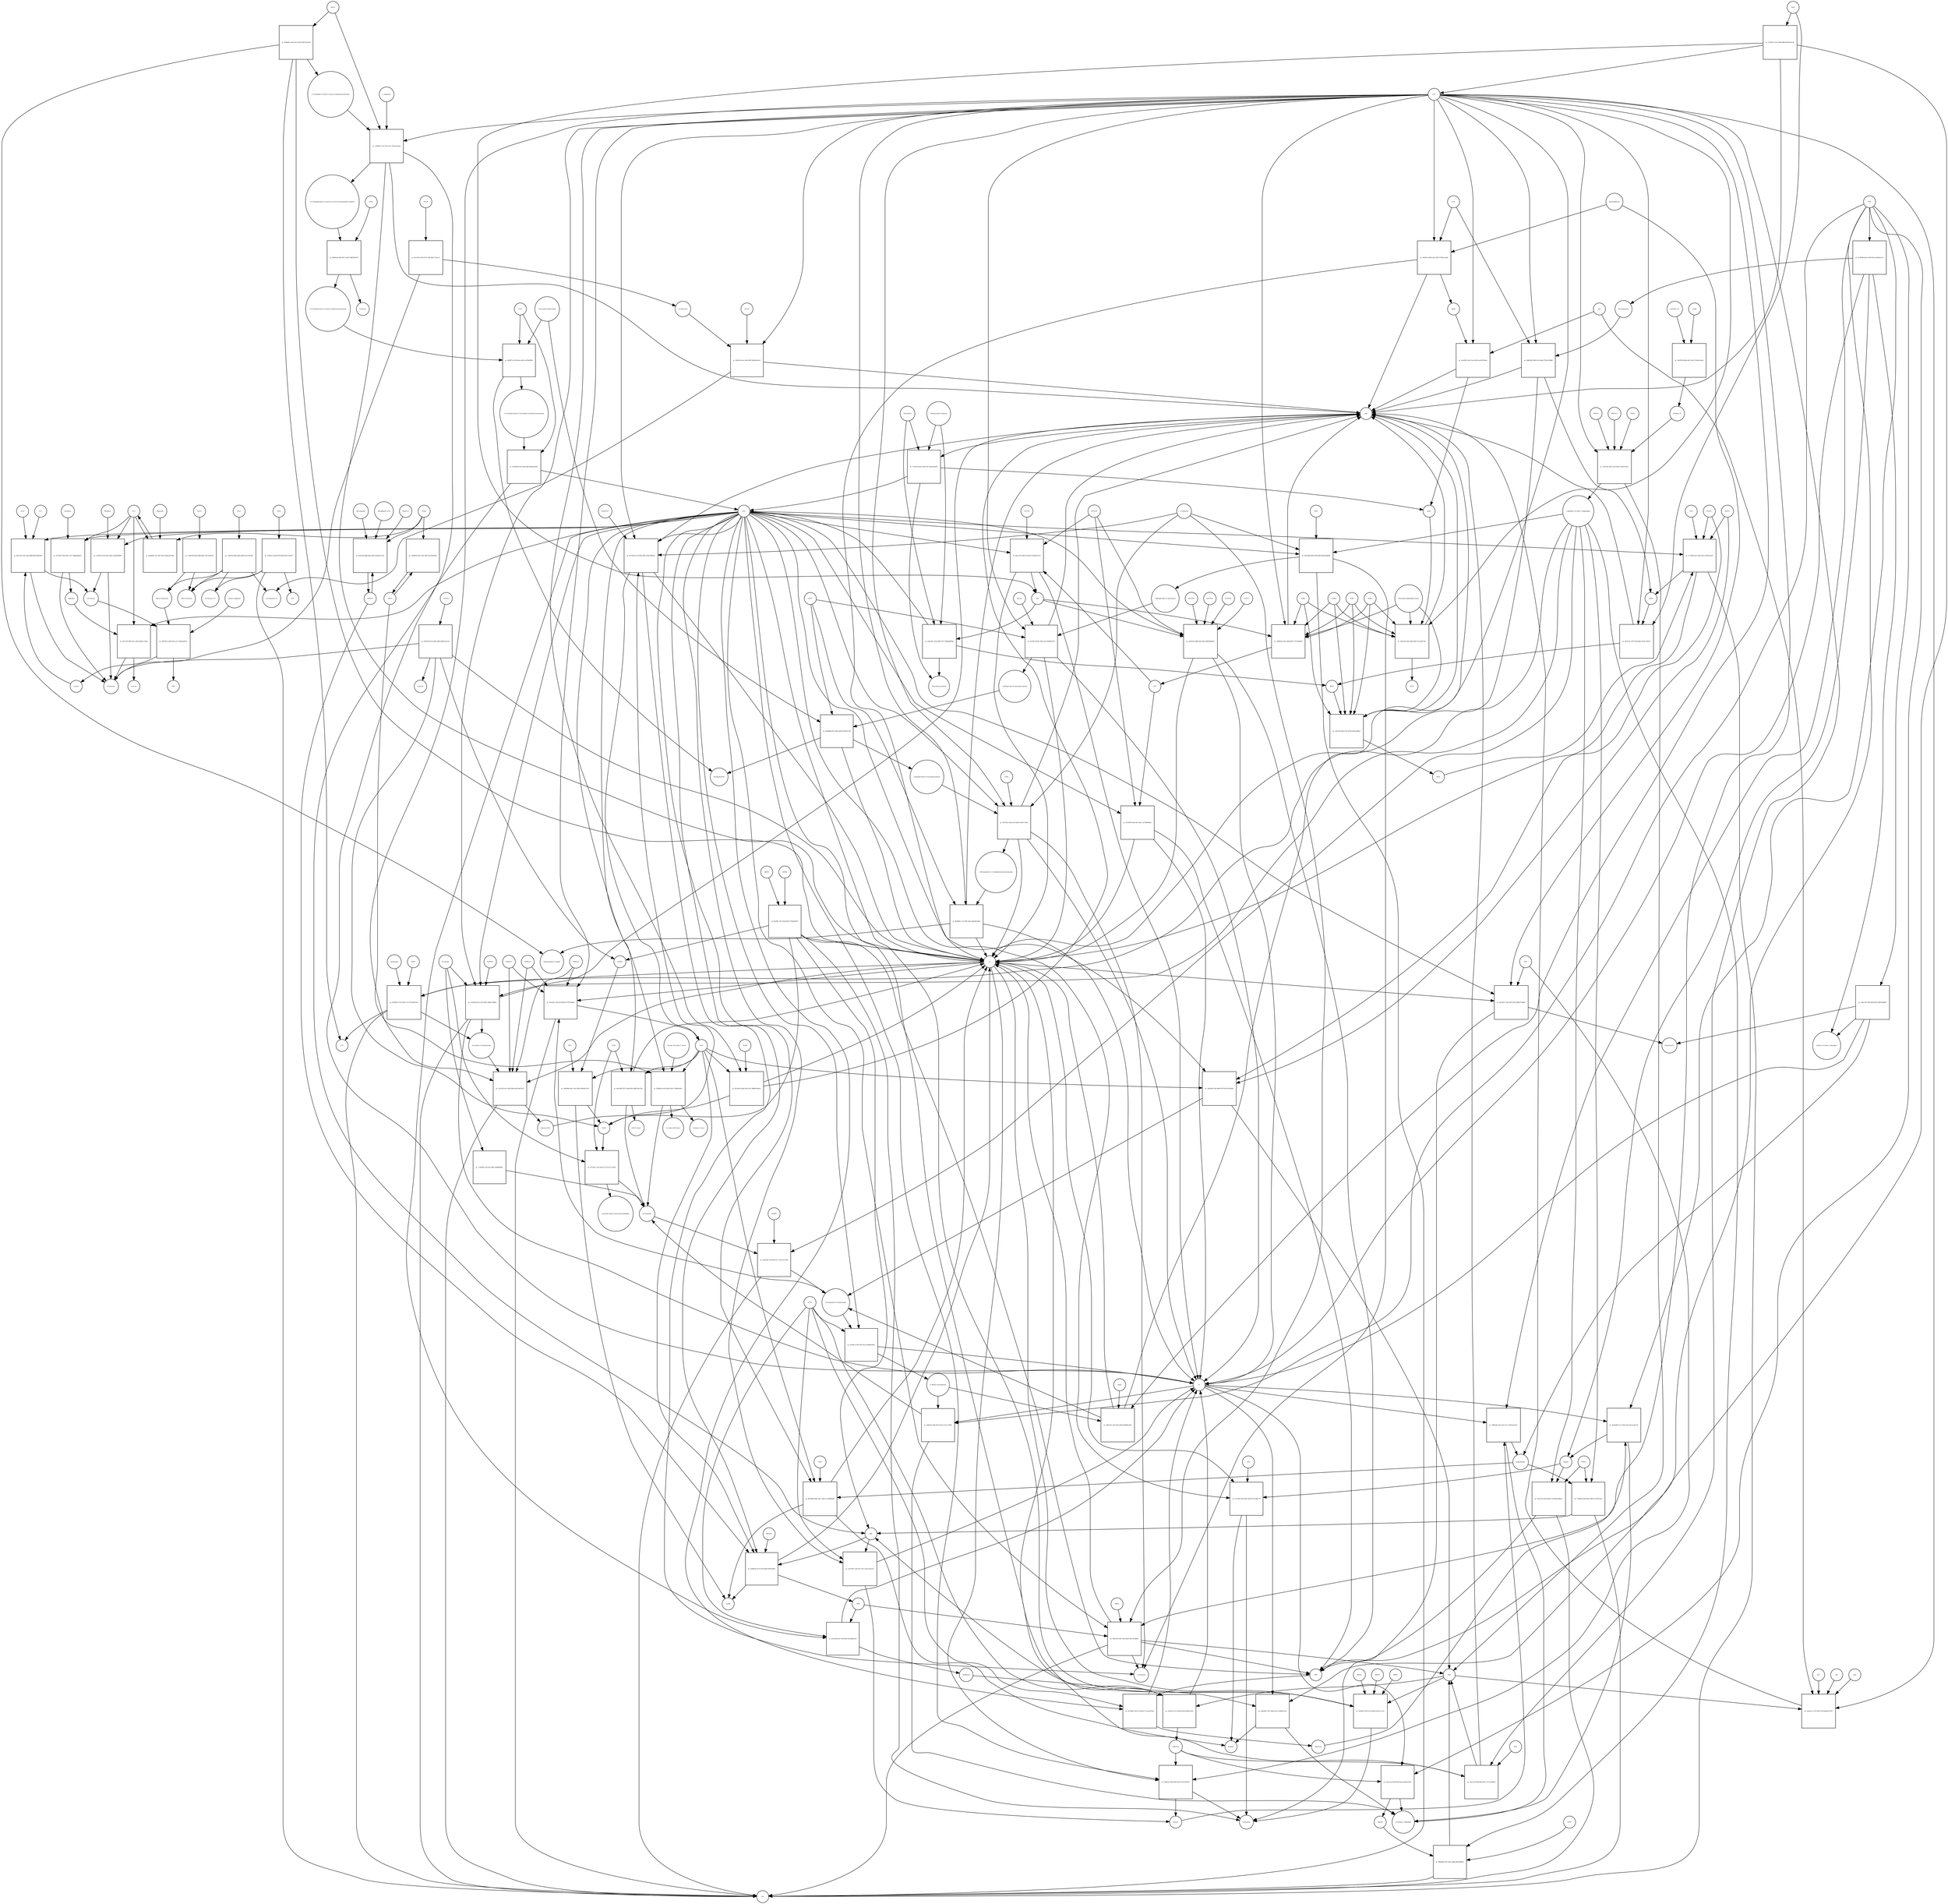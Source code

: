strict digraph  {
"pr_6e1a5b25-d100-457d-a7fb-6d417c5dc1e2" [annotation="", bipartite=1, cls=process, fontsize=4, label="pr_6e1a5b25-d100-457d-a7fb-6d417c5dc1e2", shape=square];
"D-Galactose" [annotation="http_//identifiers.org/CHEBI_27667|http_//identifiers.org/pubchem.compound_439353|http_//identifiers.org/bigg.metabolite_gal_bD", bipartite=0, cls="simple chemical", fontsize=4, label="D-Galactose", shape=circle];
"⍺-D-Galactose" [annotation="http_//identifiers.org/CHEBI_28061|http_//identifiers.org/pubchem.compound_439357|http_//identifiers.org/bigg.metabolite_gal", bipartite=0, cls="simple chemical", fontsize=4, label="⍺-D-Galactose", shape=circle];
GALM [annotation="http_//identifiers.org/uniprot_Q96C23", bipartite=0, cls=macromolecule, fontsize=4, label=GALM, shape=circle];
"pr_9af0a35a-8ea1-4f92-88b7-db641dfcfa41" [annotation="", bipartite=1, cls=process, fontsize=4, label="pr_9af0a35a-8ea1-4f92-88b7-db641dfcfa41", shape=square];
"⍺-D-Galactose-1P" [annotation="http_//identifiers.org/CHEBI_17973|http_//identifiers.org/pubchem.compound_123912|http_//identifiers.org/bigg.metabolite_gal1p", bipartite=0, cls="simple chemical", fontsize=4, label="⍺-D-Galactose-1P", shape=circle];
GALK1 [annotation="http_//identifiers.org/uniprot_P51570", bipartite=0, cls=macromolecule, fontsize=4, label=GALK1, shape=circle];
ATP [annotation="http_//identifiers.org/CHEBI_15422|http_//identifiers.org/pubchem.compound_5957|http_//identifiers.org/bigg.metabolite_atp", bipartite=0, cls="simple chemical", fontsize=4, label=ATP, shape=circle];
ADP [annotation="http_//identifiers.org/CHEBI_16761|http_//identifiers.org/pubchem.compound_6022|http_//identifiers.org/bigg.metabolite_adp", bipartite=0, cls="simple chemical", fontsize=4, label=ADP, shape=circle];
"pr_cc865eaf-b08e-483d-a968-8c2ca736c4f0" [annotation="", bipartite=1, cls=process, fontsize=4, label="pr_cc865eaf-b08e-483d-a968-8c2ca736c4f0", shape=square];
"UDP-⍺-D-Galactose" [annotation="http_//identifiers.org/CHEBI_66914|http_//identifiers.org/pubchem.compound_18068|http_//identifiers.org/bigg.metabolite_udpgal", bipartite=0, cls="simple chemical", fontsize=4, label="UDP-⍺-D-Galactose", shape=circle];
GALT [annotation="http_//identifiers.org/uniprot_P07902", bipartite=0, cls=macromolecule, fontsize=4, label=GALT, shape=circle];
"UDP-⍺-D-Glucose" [annotation="http_//identifiers.org/CHEBI_46229|http_//identifiers.org/pubchem.compound_8629|http_//identifiers.org/bigg.metabolite_udpg", bipartite=0, cls="simple chemical", fontsize=4, label="UDP-⍺-D-Glucose", shape=circle];
"⍺-D-Glucose-1-P" [annotation="http_//identifiers.org/CHEBI_29042|http_//identifiers.org/pubchem.compound_439165|http_//identifiers.org/bigg.metabolite_g1p", bipartite=0, cls="simple chemical", fontsize=4, label="⍺-D-Glucose-1-P", shape=circle];
"pr_5195b1e3-aeb9-407d-b904-6b31513a9277" [annotation="", bipartite=1, cls=process, fontsize=4, label="pr_5195b1e3-aeb9-407d-b904-6b31513a9277", shape=square];
UGP2 [annotation="http_//identifiers.org/uniprot_Q16851", bipartite=0, cls=macromolecule, fontsize=4, label=UGP2, shape=circle];
PPi [annotation="http_//identifiers.org/CHEBI_18361|http_//identifiers.org/pubchem.compound_644102|http_//identifiers.org/bigg.metabolite_ppi", bipartite=0, cls="simple chemical", fontsize=4, label=PPi, shape=circle];
UTP [annotation="http_//identifiers.org/CHEBI_15713|http_//identifiers.org/pubchem.compound_6133|http_//identifiers.org/bigg.metabolite_utp", bipartite=0, cls="simple chemical", fontsize=4, label=UTP, shape=circle];
"pr_e786c40e-8e65-4899-bd9c-25f11adfe4cd" [annotation="", bipartite=1, cls=process, fontsize=4, label="pr_e786c40e-8e65-4899-bd9c-25f11adfe4cd", shape=square];
GALE [annotation="http_//identifiers.org/uniprot_Q14376", bipartite=0, cls=macromolecule, fontsize=4, label=GALE, shape=circle];
Lactose [annotation="http_//identifiers.org/CHEBI_17716|http_//identifiers.org/pubchem.compound_440995|http_//identifiers.org/bigg.metabolite_lcts", bipartite=0, cls="simple chemical", fontsize=4, label=Lactose, shape=circle];
"pr_af97ca43-c562-41b2-b688-6b47d9f2e828" [annotation="", bipartite=1, cls=process, fontsize=4, label="pr_af97ca43-c562-41b2-b688-6b47d9f2e828", shape=square];
GLB1 [annotation="http_//identifiers.org/uniprot_P16278", bipartite=0, cls=macromolecule, fontsize=4, label=GLB1, shape=circle];
LCT [annotation="http_//identifiers.org/uniprot_P09848", bipartite=0, cls=macromolecule, fontsize=4, label=LCT, shape=circle];
H2O [annotation="http_//identifiers.org/CHEBI_15377|http_//identifiers.org/pubchem.compound_962|http_//identifiers.org/bigg.metabolite_h2o", bipartite=0, cls="simple chemical", fontsize=4, label=H2O, shape=circle];
"⍺-D-Glucose" [annotation="http_//identifiers.org/CHEBI_28102|http_//identifiers.org/pubchem.compound_79025|http_//identifiers.org/bigg.metabolite_glc__D", bipartite=0, cls="simple chemical", fontsize=4, label="⍺-D-Glucose", shape=circle];
"pr_9af047f4-8c3e-4f92-ad86-26bd6ca21a59" [annotation="", bipartite=1, cls=process, fontsize=4, label="pr_9af047f4-8c3e-4f92-ad86-26bd6ca21a59", shape=square];
Galacitol [annotation="http_//identifiers.org/CHEBI_16813|http_//identifiers.org/pubchem.compound_11850|http_//identifiers.org/bigg.metabolite_galt", bipartite=0, cls="simple chemical", fontsize=4, label=Galacitol, shape=circle];
AKR1B1 [annotation="http_//identifiers.org/uniprot_P15121", bipartite=0, cls=macromolecule, fontsize=4, label=AKR1B1, shape=circle];
NADP [annotation="http_//identifiers.org/CHEBI_18009|http_//identifiers.org/pubchem.compound_5886|http_//identifiers.org/bigg.metabolite_nadp", bipartite=0, cls="simple chemical", fontsize=4, label=NADP, shape=circle];
NADPH [annotation="http_//identifiers.org/CHEBI_16474|http_//identifiers.org/pubchem.compound_5884|http_//identifiers.org/bigg.metabolite_nadph", bipartite=0, cls="simple chemical", fontsize=4, label=NADPH, shape=circle];
H [annotation="http_//identifiers.org/CHEBI_24636|http_//identifiers.org/pubchem.compound_1038|http_//identifiers.org/bigg.metabolite_h", bipartite=0, cls="simple chemical", fontsize=4, label=H, shape=circle];
Melibiose [annotation="http_//identifiers.org/CHEBI_28053|http_//identifiers.org/pubchem.compound_440658|http_//identifiers.org/bigg.metabolite_melib", bipartite=0, cls="simple chemical", fontsize=4, label=Melibiose, shape=circle];
"pr_cacfb319-e7be-4921-896c-a0e6965666f9" [annotation="", bipartite=1, cls=process, fontsize=4, label="pr_cacfb319-e7be-4921-896c-a0e6965666f9", shape=square];
GLA [annotation="http_//identifiers.org/uniprot_P06280", bipartite=0, cls=macromolecule, fontsize=4, label=GLA, shape=circle];
Raffinose [annotation="http_//identifiers.org/CHEBI_16634|http_//identifiers.org/pubchem.compound_439242|http_//identifiers.org/bigg.metabolite_raffin", bipartite=0, cls="simple chemical", fontsize=4, label=Raffinose, shape=circle];
"pr_4551c2f6-80f9-4a21-ade9-3a8f61c7b1de" [annotation="", bipartite=1, cls=process, fontsize=4, label="pr_4551c2f6-80f9-4a21-ade9-3a8f61c7b1de", shape=square];
Sucrose [annotation="http_//identifiers.org/CHEBI_17992|http_//identifiers.org/pubchem.compound_5988|http_//identifiers.org/bigg.metabolite_sucr", bipartite=0, cls="simple chemical", fontsize=4, label=Sucrose, shape=circle];
"pr_43659e5e-aa66-4cb5-a1cf-33be03af8521" [annotation="", bipartite=1, cls=process, fontsize=4, label="pr_43659e5e-aa66-4cb5-a1cf-33be03af8521", shape=square];
"lactose synthetase" [annotation="http_//identifiers.org/uniprot_P00709|http_//identifiers.org/uniprot_P15291", bipartite=0, cls=complex, fontsize=4, label="lactose synthetase", shape=circle];
UDP [annotation="http_//identifiers.org/CHEBI_17659|http_//identifiers.org/pubchem.compound_6031|http_//identifiers.org/bigg.metabolite_udp", bipartite=0, cls="simple chemical", fontsize=4, label=UDP, shape=circle];
Stachyose [annotation="http_//identifiers.org/CHEBI_17164|http_//identifiers.org/pubchem.compound_439531|http_//identifiers.org/bigg.metabolite_stys", bipartite=0, cls="simple chemical", fontsize=4, label=Stachyose, shape=circle];
"pr_3f7c0d1e-e945-4561-a751-2d8d6edb4611" [annotation="", bipartite=1, cls=process, fontsize=4, label="pr_3f7c0d1e-e945-4561-a751-2d8d6edb4611", shape=square];
NAD [annotation="http_//identifiers.org/CHEBI_15846|http_//identifiers.org/pubchem.compound_5892|http_//identifiers.org/bigg.metabolite_nad", bipartite=0, cls="simple chemical", fontsize=4, label=NAD, shape=circle];
"pr_65c4dc83-eb49-42fe-a012-3b8660c9bae9" [annotation="", bipartite=1, cls=process, fontsize=4, label="pr_65c4dc83-eb49-42fe-a012-3b8660c9bae9", shape=square];
NADK [annotation="http_//identifiers.org/uniprot_O95544", bipartite=0, cls=macromolecule, fontsize=4, label=NADK, shape=circle];
"pr_3ab09440-b4a1-41ea-999c-d68e08a71fe7" [annotation="", bipartite=1, cls=process, fontsize=4, label="pr_3ab09440-b4a1-41ea-999c-d68e08a71fe7", shape=square];
NADH [annotation="http_//identifiers.org/CHEBI_16908|http_//identifiers.org/pubchem.compound_439153|http_//identifiers.org/bigg.metabolite_nadh", bipartite=0, cls="simple chemical", fontsize=4, label=NADH, shape=circle];
NNT [annotation="http_//identifiers.org/uniprot_Q13423", bipartite=0, cls=macromolecule, fontsize=4, label=NNT, shape=circle];
"Deamino-NAD" [annotation="http_//identifiers.org/CHEBI_18304|http_//identifiers.org/pubchem.compound_135421870|http_//identifiers.org/bigg.metabolite_dnad", bipartite=0, cls="simple chemical", fontsize=4, label="Deamino-NAD", shape=circle];
"pr_de7cbb1d-a11d-456a-9f89-1904a78bb562" [annotation="", bipartite=1, cls=process, fontsize=4, label="pr_de7cbb1d-a11d-456a-9f89-1904a78bb562", shape=square];
NADSYN1 [annotation="urn_miriam_pubmed_12547821|http_//identifiers.org/uniprot_Q6IA69", bipartite=0, cls=macromolecule, fontsize=4, label=NADSYN1, shape=circle];
"L-Glutamine" [annotation="http_//identifiers.org/CHEBI_18050|http_//identifiers.org/pubchem.compound_5961|http_//identifiers.org/bigg.metabolite_gln__L", bipartite=0, cls="simple chemical", fontsize=4, label="L-Glutamine", shape=circle];
"L-Glutamate" [annotation="http_//identifiers.org/CHEBI_16015|http_//identifiers.org/pubchem.compound_33032|http_//identifiers.org/bigg.metabolite_glu__L", bipartite=0, cls="simple chemical", fontsize=4, label="L-Glutamate", shape=circle];
"Nicotinamide D-ribonucleotide" [annotation="http_//identifiers.org/CHEBI_16171|http_//identifiers.org/pubchem.compound_14180", bipartite=0, cls="simple chemical", fontsize=4, label="Nicotinamide D-ribonucleotide", shape=circle];
"pr_fcaf16b1-c49a-4f7d-8b54-937767265be6" [annotation="", bipartite=1, cls=process, fontsize=4, label="pr_fcaf16b1-c49a-4f7d-8b54-937767265be6", shape=square];
NMNAT2 [annotation="urn_miriam_pubmed_12359228|http_//identifiers.org/uniprot_Q9BZQ4", bipartite=0, cls=macromolecule, fontsize=4, label=NMNAT2, shape=circle];
NMNAT1 [annotation="urn_miriam_pubmed_12359228|http_//identifiers.org/uniprot_Q9HAN9", bipartite=0, cls=macromolecule, fontsize=4, label=NMNAT1, shape=circle];
NMNAT3 [annotation="urn_miriam_pubmed_17402747|http_//identifiers.org/uniprot_Q96T66", bipartite=0, cls=macromolecule, fontsize=4, label=NMNAT3, shape=circle];
"pr_18dc8fb2-50cb-4696-9979-9911d191206b" [annotation="", bipartite=1, cls=process, fontsize=4, label="pr_18dc8fb2-50cb-4696-9979-9911d191206b", shape=square];
ENPP1 [annotation="http_//identifiers.org/uniprot_P22413", bipartite=0, cls=macromolecule, fontsize=4, label=ENPP1, shape=circle];
ENPP3 [annotation="http_//identifiers.org/uniprot_O14638", bipartite=0, cls=macromolecule, fontsize=4, label=ENPP3, shape=circle];
AMP [annotation="http_//identifiers.org/CHEBI_16027|http_//identifiers.org/pubchem.compound_6083|http_//identifiers.org/bigg.metabolite_amp", bipartite=0, cls="simple chemical", fontsize=4, label=AMP, shape=circle];
"N-Ribosyl-nicotinamide" [annotation="http_//identifiers.org/CHEBI_15927|http_//identifiers.org/pubchem.compound_439924|http_//identifiers.org/bigg.metabolite_rnam", bipartite=0, cls="simple chemical", fontsize=4, label="N-Ribosyl-nicotinamide", shape=circle];
"pr_26841222-a363-4b52-9b98-6268dbfc4fd2" [annotation="", bipartite=1, cls=process, fontsize=4, label="pr_26841222-a363-4b52-9b98-6268dbfc4fd2", shape=square];
NRK1 [annotation="http_//identifiers.org/uniprot_Q9NWW6", bipartite=0, cls=macromolecule, fontsize=4, label=NRK1, shape=circle];
"pr_b5e4ff15-a239-4187-bf12-ad44fdef360a" [annotation="", bipartite=1, cls=process, fontsize=4, label="pr_b5e4ff15-a239-4187-bf12-ad44fdef360a", shape=square];
NT5E [annotation="urn_miriam_pubmed_2848759|http_//identifiers.org/uniprot_P21589", bipartite=0, cls=macromolecule, fontsize=4, label=NT5E, shape=circle];
Pi [annotation="http_//identifiers.org/CHEBI_18367|http_//identifiers.org/pubchem.compound_1061|http_//identifiers.org/bigg.metabolite_pi", bipartite=0, cls="simple chemical", fontsize=4, label=Pi, shape=circle];
Nicotinate [annotation="http_//identifiers.org/CHEBI_32544|http_//identifiers.org/pubchem.compound_937|http_//identifiers.org/bigg.metabolite_nicnt", bipartite=0, cls="simple chemical", fontsize=4, label=Nicotinate, shape=circle];
"pr_03118ea1-1401-4e3a-a175-6e1cf1133f26" [annotation="", bipartite=1, cls=process, fontsize=4, label="pr_03118ea1-1401-4e3a-a175-6e1cf1133f26", shape=square];
Nicotinamide [annotation="http_//identifiers.org/CHEBI_17154|http_//identifiers.org/pubchem.compound_936|http_//identifiers.org/bigg.metabolite_ncam", bipartite=0, cls="simple chemical", fontsize=4, label=Nicotinamide, shape=circle];
CD38 [annotation="urn_miriam_pubmed_16690024|http_//identifiers.org/uniprot_P28907", bipartite=0, cls=macromolecule, fontsize=4, label=CD38, shape=circle];
"nicotinate-adenine dinucleotide phosphate" [annotation="http_//identifiers.org/CHEBI_75967|http_//identifiers.org/pubchem.compound_71768143", bipartite=0, cls="simple chemical", fontsize=4, label="nicotinate-adenine dinucleotide phosphate", shape=circle];
"pr_f1647b4f-3740-4043-a7cc-5937121e79f8" [annotation="", bipartite=1, cls=process, fontsize=4, label="pr_f1647b4f-3740-4043-a7cc-5937121e79f8", shape=square];
NAMPT [annotation="http_//identifiers.org/uniprot_P43490", bipartite=0, cls=macromolecule, fontsize=4, label=NAMPT, shape=circle];
"5-phospho-⍺-D-ribose 1-diphosphate" [annotation="http_//identifiers.org/CHEBI_17111|http_//identifiers.org/pubchem.compound_7339|http_//identifiers.org/bigg.metabolite_prpp", bipartite=0, cls="simple chemical", fontsize=4, label="5-phospho-⍺-D-ribose 1-diphosphate", shape=circle];
"pr_fb46ebbc-8b4f-4876-879e-5c7fec17083b" [annotation="", bipartite=1, cls=process, fontsize=4, label="pr_fb46ebbc-8b4f-4876-879e-5c7fec17083b", shape=square];
PNP [annotation="http_//identifiers.org/uniprot_P00491", bipartite=0, cls=macromolecule, fontsize=4, label=PNP, shape=circle];
"⍺-D-Ribose 1-phosphate" [annotation="http_//identifiers.org/CHEBI_16300|http_//identifiers.org/pubchem.compound_439236|http_//identifiers.org/bigg.metabolite_r1p", bipartite=0, cls="simple chemical", fontsize=4, label="⍺-D-Ribose 1-phosphate", shape=circle];
"pr_33bbb81e-bc40-4b3b-b35b-77ef68dc9e9c" [annotation="", bipartite=1, cls=process, fontsize=4, label="pr_33bbb81e-bc40-4b3b-b35b-77ef68dc9e9c", shape=square];
SIRT5 [annotation="urn_miriam_pubmed_17694089|http_//identifiers.org/uniprot_Q9NXA8", bipartite=0, cls=macromolecule, fontsize=4, label=SIRT5, shape=circle];
"Histone N6-acetyl-L-lysine" [annotation="http_//identifiers.org/pubchem.substance_5094", bipartite=0, cls="simple chemical", fontsize=4, label="Histone N6-acetyl-L-lysine", shape=circle];
"O-Acetyl-ADP-ribose" [annotation="http_//identifiers.org/CHEBI_76279|http_//identifiers.org/pubchem.compound_72193709", bipartite=0, cls="simple chemical", fontsize=4, label="O-Acetyl-ADP-ribose", shape=circle];
"Histone-L-lysine" [annotation="http_//identifiers.org/CHEBI_5738|http_//identifiers.org/pubchem.substance_5447|http_//identifiers.org/pubchem.substance_223439948", bipartite=0, cls="simple chemical", fontsize=4, label="Histone-L-lysine", shape=circle];
"pr_6aa10820-957e-45da-bf92-a88b139a270d" [annotation="", bipartite=1, cls=process, fontsize=4, label="pr_6aa10820-957e-45da-bf92-a88b139a270d", shape=square];
"ADP-D-ribose" [annotation="http_//identifiers.org/CHEBI_16960|http_//identifiers.org/pubchem.compound_33576", bipartite=0, cls="simple chemical", fontsize=4, label="ADP-D-ribose", shape=circle];
"Nicotinate D-ribonucleotide" [annotation="http_//identifiers.org/CHEBI_15763|http_//identifiers.org/pubchem.compound_121992|http_//identifiers.org/bigg.metabolite_nicrnt", bipartite=0, cls="simple chemical", fontsize=4, label="Nicotinate D-ribonucleotide", shape=circle];
"pr_f11af21b-eec0-4295-809a-ba633ed13218" [annotation="", bipartite=1, cls=process, fontsize=4, label="pr_f11af21b-eec0-4295-809a-ba633ed13218", shape=square];
Quinolinate [annotation="http_//identifiers.org/CHEBI_16675|http_//identifiers.org/pubchem.compound_1066|http_//identifiers.org/bigg.metabolite_quln", bipartite=0, cls="simple chemical", fontsize=4, label=Quinolinate, shape=circle];
"pr_b1b8a647-74e7-4b22-a71a-f787a4b2578c" [annotation="", bipartite=1, cls=process, fontsize=4, label="pr_b1b8a647-74e7-4b22-a71a-f787a4b2578c", shape=square];
QPRT [annotation="http_//identifiers.org/uniprot_Q15274", bipartite=0, cls=macromolecule, fontsize=4, label=QPRT, shape=circle];
CO2 [annotation="http_//identifiers.org/CHEBI_16526|http_//identifiers.org/pubchem.compound_280|http_//identifiers.org/bigg.metabolite_co2", bipartite=0, cls="simple chemical", fontsize=4, label=CO2, shape=circle];
"pr_2222ba44-4f1e-4c0e-894c-d30be2238b0a" [annotation="", bipartite=1, cls=process, fontsize=4, label="pr_2222ba44-4f1e-4c0e-894c-d30be2238b0a", shape=square];
NAPRT1 [annotation="http_//identifiers.org/uniprot_Q6XQN6", bipartite=0, cls=macromolecule, fontsize=4, label=NAPRT1, shape=circle];
"pr_1724929f-ceed-42cf-b48e-3edf6b68ff9c" [annotation="", bipartite=1, cls=process, fontsize=4, label="pr_1724929f-ceed-42cf-b48e-3edf6b68ff9c", shape=square];
"⍺D-Ribose 1P" [annotation="http_//identifiers.org/CHEBI_16300|http_//identifiers.org/pubchem.compound_439236|http_//identifiers.org/bigg.metabolite_r1p", bipartite=0, cls="simple chemical", fontsize=4, label="⍺D-Ribose 1P", shape=circle];
"pr_3ab587b6-468e-4d12-83e5-5744a4c94aeb" [annotation="", bipartite=1, cls=process, fontsize=4, label="pr_3ab587b6-468e-4d12-83e5-5744a4c94aeb", shape=square];
"D-Ribose 5P" [annotation="http_//identifiers.org/CHEBI_78679|http_//identifiers.org/pubchem.compound_439167", bipartite=0, cls="simple chemical", fontsize=4, label="D-Ribose 5P", shape=circle];
PGM2 [annotation="http_//identifiers.org/uniprot_Q96G03", bipartite=0, cls=macromolecule, fontsize=4, label=PGM2, shape=circle];
"pr_1607318c-b8dc-475a-8340-7da220126acc" [annotation="", bipartite=1, cls=process, fontsize=4, label="pr_1607318c-b8dc-475a-8340-7da220126acc", shape=square];
PRPS1 [annotation="http_//identifiers.org/uniprot_P60891", bipartite=0, cls=macromolecule, fontsize=4, label=PRPS1, shape=circle];
PRPS2 [annotation="http_//identifiers.org/uniprot_P11908", bipartite=0, cls=macromolecule, fontsize=4, label=PRPS2, shape=circle];
PRPS1L1 [annotation="http_//identifiers.org/uniprot_P21108", bipartite=0, cls=macromolecule, fontsize=4, label=PRPS1L1, shape=circle];
"pr_8514599a-9994-40d0-a80b-0afb2a894848" [annotation="", bipartite=1, cls=process, fontsize=4, label="pr_8514599a-9994-40d0-a80b-0afb2a894848", shape=square];
"5-phospho-beta-D-ribosylamine" [annotation="http_//identifiers.org/CHEBI_37737|http_//identifiers.org/pubchem.compound_439905|http_//identifiers.org/bigg.metabolite_pram", bipartite=0, cls="simple chemical", fontsize=4, label="5-phospho-beta-D-ribosylamine", shape=circle];
PPAT [annotation="http_//identifiers.org/uniprot_Q06203", bipartite=0, cls=macromolecule, fontsize=4, label=PPAT, shape=circle];
"pr_6e318c18-858c-4f43-ac81-f969ffaf31f0" [annotation="", bipartite=1, cls=process, fontsize=4, label="pr_6e318c18-858c-4f43-ac81-f969ffaf31f0", shape=square];
"5-phospho-beta-D-ribosylglycinamide" [annotation="http_//identifiers.org/CHEBI_143788|http_//identifiers.org/pubchem.compound_129630972|http_//identifiers.org/bigg.metabolite_gar", bipartite=0, cls="simple chemical", fontsize=4, label="5-phospho-beta-D-ribosylglycinamide", shape=circle];
GART [annotation="http_//identifiers.org/uniprot_P22102", bipartite=0, cls=macromolecule, fontsize=4, label=GART, shape=circle];
Glycine [annotation="http_//identifiers.org/CHEBI_15428|http_//identifiers.org/pubchem.compound_750|http_//identifiers.org/bigg.metabolite_gly", bipartite=0, cls="simple chemical", fontsize=4, label=Glycine, shape=circle];
"pr_a0858b6b-d531-40af-aff0-857590f2c108" [annotation="", bipartite=1, cls=process, fontsize=4, label="pr_a0858b6b-d531-40af-aff0-857590f2c108", shape=square];
"5-phosphoribosyl-N-formylglycinamide" [annotation="http_//identifiers.org/pubchem.compound_129652037|http_//identifiers.org/bigg.metabolite_fgam", bipartite=0, cls="simple chemical", fontsize=4, label="5-phosphoribosyl-N-formylglycinamide", shape=circle];
"10-Formyltetrahydrofolate" [annotation="http_//identifiers.org/CHEBI_15637|http_//identifiers.org/pubchem.compound_135450591|http_//identifiers.org/bigg.metabolite_10fthf", bipartite=0, cls="simple chemical", fontsize=4, label="10-Formyltetrahydrofolate", shape=circle];
Tetrahydrofolate [annotation="http_//identifiers.org/CHEBI_67016|http_//identifiers.org/pubchem.compound_135444742|http_//identifiers.org/bigg.metabolite_thf", bipartite=0, cls="simple chemical", fontsize=4, label=Tetrahydrofolate, shape=circle];
"pr_b951f23e-e4de-421f-b444-653a917143ef" [annotation="", bipartite=1, cls=process, fontsize=4, label="pr_b951f23e-e4de-421f-b444-653a917143ef", shape=square];
"2-(Formamido)-N1-(5'-phosphoribosyl)acetamidine" [annotation="http_//identifiers.org/pubchem.compound_5462266|http_//identifiers.org/bigg.metabolite_fpram", bipartite=0, cls="simple chemical", fontsize=4, label="2-(Formamido)-N1-(5'-phosphoribosyl)acetamidine", shape=circle];
PFAS [annotation="http_//identifiers.org/uniprot_O15067", bipartite=0, cls=macromolecule, fontsize=4, label=PFAS, shape=circle];
"pr_46dfe8fa-c712-4402-afda-5a0ebda23bab" [annotation="", bipartite=1, cls=process, fontsize=4, label="pr_46dfe8fa-c712-4402-afda-5a0ebda23bab", shape=square];
"Aminoimidazole ribotide" [annotation="http_//identifiers.org/CHEBI_138560|http_//identifiers.org/pubchem.compound_161500|http_//identifiers.org/bigg.metabolite_airs", bipartite=0, cls="simple chemical", fontsize=4, label="Aminoimidazole ribotide", shape=circle];
"pr_609963be-a495-45e5-a20d-509215b5354d" [annotation="", bipartite=1, cls=process, fontsize=4, label="pr_609963be-a495-45e5-a20d-509215b5354d", shape=square];
"1-(5-Phospho-D-ribosyl)-5-amino-4-imidazolecarboxylate" [annotation="http_//identifiers.org/CHEBI_28413|http_//identifiers.org/pubchem.compound_165388|http_//identifiers.org/bigg.metabolite_5aizc", bipartite=0, cls="simple chemical", fontsize=4, label="1-(5-Phospho-D-ribosyl)-5-amino-4-imidazolecarboxylate", shape=circle];
PAICS [annotation="http_//identifiers.org/uniprot_P22234", bipartite=0, cls=macromolecule, fontsize=4, label=PAICS, shape=circle];
"pr_c99365d1-74ca-4f7f-ae33-7545ea514aa4" [annotation="", bipartite=1, cls=process, fontsize=4, label="pr_c99365d1-74ca-4f7f-ae33-7545ea514aa4", shape=square];
"1-(5'-Phosphoribosyl)-5-amino-4-(N-succinocarboxamide)-imidazole" [annotation="http_//identifiers.org/CHEBI_18319|http_//identifiers.org/pubchem.compound_160666", bipartite=0, cls="simple chemical", fontsize=4, label="1-(5'-Phosphoribosyl)-5-amino-4-(N-succinocarboxamide)-imidazole", shape=circle];
"L-Aspartate" [annotation="http_//identifiers.org/CHEBI_17053|http_//identifiers.org/pubchem.compound_5960|http_//identifiers.org/bigg.metabolite_asp__L", bipartite=0, cls="simple chemical", fontsize=4, label="L-Aspartate", shape=circle];
"pr_b0b94ed3-a5b6-4011-b599-7d28f3683478" [annotation="", bipartite=1, cls=process, fontsize=4, label="pr_b0b94ed3-a5b6-4011-b599-7d28f3683478", shape=square];
"1-(5'-Phosphoribosyl)-5-amino-4-imidazolecarboxamide" [annotation="http_//identifiers.org/CHEBI_18406|http_//identifiers.org/pubchem.compound_65110|http_//identifiers.org/bigg.metabolite_aicar", bipartite=0, cls="simple chemical", fontsize=4, label="1-(5'-Phosphoribosyl)-5-amino-4-imidazolecarboxamide", shape=circle];
ADSL [annotation="http_//identifiers.org/uniprot_P30566", bipartite=0, cls=macromolecule, fontsize=4, label=ADSL, shape=circle];
Fumarate [annotation="http_//identifiers.org/CHEBI_29806|http_//identifiers.org/pubchem.compound_5460307|http_//identifiers.org/bigg.metabolite_fum", bipartite=0, cls="simple chemical", fontsize=4, label=Fumarate, shape=circle];
"pr_8a89f72a-45fd-49a4-a945-a3e746eff849" [annotation="", bipartite=1, cls=process, fontsize=4, label="pr_8a89f72a-45fd-49a4-a945-a3e746eff849", shape=square];
"1-(5'-Phosphoribosyl)-5-formamido-4-imidazolecarboxamide" [annotation="http_//identifiers.org/CHEBI_18381|http_//identifiers.org/pubchem.compound_166760|http_//identifiers.org/bigg.metabolite_fprica", bipartite=0, cls="simple chemical", fontsize=4, label="1-(5'-Phosphoribosyl)-5-formamido-4-imidazolecarboxamide", shape=circle];
ATIC [annotation="http_//identifiers.org/uniprot_P31939", bipartite=0, cls=macromolecule, fontsize=4, label=ATIC, shape=circle];
"pr_3030d5b8-1af3-4e2d-83db-e84fee96ee9c" [annotation="", bipartite=1, cls=process, fontsize=4, label="pr_3030d5b8-1af3-4e2d-83db-e84fee96ee9c", shape=square];
IMP [annotation="http_//identifiers.org/CHEBI_17202|http_//identifiers.org/pubchem.compound_135398640|http_//identifiers.org/bigg.metabolite_imp", bipartite=0, cls="simple chemical", fontsize=4, label=IMP, shape=circle];
"pr_b20b024a-d7f3-472b-9a98-f259fcf03ffd" [annotation="", bipartite=1, cls=process, fontsize=4, label="pr_b20b024a-d7f3-472b-9a98-f259fcf03ffd", shape=square];
XMP [annotation="http_//identifiers.org/CHEBI_15652|http_//identifiers.org/pubchem.compound_73323|http_//identifiers.org/bigg.metabolite_xmp", bipartite=0, cls="simple chemical", fontsize=4, label=XMP, shape=circle];
IMPDH1 [annotation="http_//identifiers.org/uniprot_P20839", bipartite=0, cls=macromolecule, fontsize=4, label=IMPDH1, shape=circle];
IMPDH2 [annotation="http_//identifiers.org/uniprot_P12268", bipartite=0, cls=macromolecule, fontsize=4, label=IMPDH2, shape=circle];
"pr_f4bceb3f-b3b5-4442-bb3d-1b8c7bc9bd54" [annotation="", bipartite=1, cls=process, fontsize=4, label="pr_f4bceb3f-b3b5-4442-bb3d-1b8c7bc9bd54", shape=square];
GMP [annotation="http_//identifiers.org/CHEBI_17345|http_//identifiers.org/pubchem.compound_135398631|http_//identifiers.org/bigg.metabolite_gmp", bipartite=0, cls="simple chemical", fontsize=4, label=GMP, shape=circle];
GMPS [annotation="urn_miriam_pubmed_8089153|http_//identifiers.org/uniprot_P49915", bipartite=0, cls=macromolecule, fontsize=4, label=GMPS, shape=circle];
"pr_513387cb-15a7-4084-9888-f005b57becd6" [annotation="", bipartite=1, cls=process, fontsize=4, label="pr_513387cb-15a7-4084-9888-f005b57becd6", shape=square];
GDP [annotation="http_//identifiers.org/CHEBI_17552|http_//identifiers.org/pubchem.compound_135398619|http_//identifiers.org/bigg.metabolite_gdp", bipartite=0, cls="simple chemical", fontsize=4, label=GDP, shape=circle];
GUK1 [annotation="urn_miriam_pubmed_8663313|http_//identifiers.org/uniprot_Q16774", bipartite=0, cls=macromolecule, fontsize=4, label=GUK1, shape=circle];
"pr_19fb61ab-228c-44d0-a699-772c5428240f" [annotation="", bipartite=1, cls=process, fontsize=4, label="pr_19fb61ab-228c-44d0-a699-772c5428240f", shape=square];
GTP [annotation="http_//identifiers.org/CHEBI_15996|http_//identifiers.org/pubchem.compound_35398633|http_//identifiers.org/bigg.metabolite_gtp", bipartite=0, cls="simple chemical", fontsize=4, label=GTP, shape=circle];
NME3 [annotation="http_//identifiers.org/uniprot_Q13232", bipartite=0, cls=macromolecule, fontsize=4, label=NME3, shape=circle];
"Nucleoside diphosphate kinase" [annotation="http_//identifiers.org/uniprot_P15531|http_//identifiers.org/uniprot_P22392", bipartite=0, cls=complex, fontsize=4, label="Nucleoside diphosphate kinase", shape=circle];
NME5 [annotation="http_//identifiers.org/uniprot_P56597", bipartite=0, cls=macromolecule, fontsize=4, label=NME5, shape=circle];
NME6 [annotation="http_//identifiers.org/uniprot_O75414", bipartite=0, cls=macromolecule, fontsize=4, label=NME6, shape=circle];
NME7 [annotation="http_//identifiers.org/uniprot_Q9Y5B8", bipartite=0, cls=macromolecule, fontsize=4, label=NME7, shape=circle];
"pr_a0aec851-223a-485b-b747-748da845896e" [annotation="", bipartite=1, cls=process, fontsize=4, label="pr_a0aec851-223a-485b-b747-748da845896e", shape=square];
dGDP [annotation="http_//identifiers.org/CHEBI_28862|http_//identifiers.org/pubchem.compound_135398595|http_//identifiers.org/bigg.metabolite_dgdp", bipartite=0, cls="simple chemical", fontsize=4, label=dGDP, shape=circle];
"ribonucleoside reductase" [annotation="http_//identifiers.org/uniprot_P23921|http_//identifiers.org/uniprot_P31350|http_//identifiers.org/uniprot_Q7LG56", bipartite=0, cls=complex, fontsize=4, label="ribonucleoside reductase", shape=circle];
Thioredoxin [annotation="http_//identifiers.org/CHEBI_15033|http_//identifiers.org/pubchem.substance_223441017|http_//identifiers.org/pubchem.substance_3635", bipartite=0, cls="simple chemical", fontsize=4, label=Thioredoxin, shape=circle];
"Thioredoxin disulfide" [annotation="http_//identifiers.org/CHEBI_18191|http_//identifiers.org/pubchem.substance_11533266|http_//identifiers.org/pubchem.substance_3636", bipartite=0, cls="simple chemical", fontsize=4, label="Thioredoxin disulfide", shape=circle];
"pr_c62f7a43-b8fa-47d1-9078-b1db7e4386e1" [annotation="", bipartite=1, cls=process, fontsize=4, label="pr_c62f7a43-b8fa-47d1-9078-b1db7e4386e1", shape=square];
dGTP [annotation="http_//identifiers.org/CHEBI_16497|http_//identifiers.org/pubchem.compound_135398599|http_//identifiers.org/bigg.metabolite_dgtp", bipartite=0, cls="simple chemical", fontsize=4, label=dGTP, shape=circle];
dGMP [annotation="http_//identifiers.org/CHEBI_16192|http_//identifiers.org/pubchem.compound_135398597|http_//identifiers.org/bigg.metabolite_dgmp", bipartite=0, cls="simple chemical", fontsize=4, label=dGMP, shape=circle];
"pr_3610c1dc-2f79-4cd8-bbe0-3b51e7a65597" [annotation="", bipartite=1, cls=process, fontsize=4, label="pr_3610c1dc-2f79-4cd8-bbe0-3b51e7a65597", shape=square];
Deoxyguanosine [annotation="http_//identifiers.org/CHEBI_17172|http_//identifiers.org/pubchem.compound_135398592|http_//identifiers.org/bigg.metabolite_dgsn", bipartite=0, cls="simple chemical", fontsize=4, label=Deoxyguanosine, shape=circle];
"pr_6d80a582-9d90-451e-bd8e-9729aa7d98d8" [annotation="", bipartite=1, cls=process, fontsize=4, label="pr_6d80a582-9d90-451e-bd8e-9729aa7d98d8", shape=square];
DCK [annotation="http_//identifiers.org/uniprot_P27707", bipartite=0, cls=macromolecule, fontsize=4, label=DCK, shape=circle];
"pr_5e7f46d0-e8e5-4c99-9e02-a3e4fb5ac0ca" [annotation="", bipartite=1, cls=process, fontsize=4, label="pr_5e7f46d0-e8e5-4c99-9e02-a3e4fb5ac0ca", shape=square];
Guanine [annotation="http_//identifiers.org/CHEBI_16235|http_//identifiers.org/pubchem.compound_135398634|http_//identifiers.org/bigg.metabolite_gua", bipartite=0, cls="simple chemical", fontsize=4, label=Guanine, shape=circle];
"2-deoxy-⍺-D-ribose 1-phosphate" [annotation="http_//identifiers.org/CHEBI_28542|http_//identifiers.org/pubchem.compound_439287|http_//identifiers.org/bigg.metabolite_2dr1p", bipartite=0, cls="simple chemical", fontsize=4, label="2-deoxy-⍺-D-ribose 1-phosphate", shape=circle];
"pr_1c72fef6-b2cf-41bf-819a-e78359c4c4c9" [annotation="", bipartite=1, cls=process, fontsize=4, label="pr_1c72fef6-b2cf-41bf-819a-e78359c4c4c9", shape=square];
ITPA [annotation="http_//identifiers.org/uniprot_Q9BY32", bipartite=0, cls=macromolecule, fontsize=4, label=ITPA, shape=circle];
"pr_c4f3e129-5a04-4a8f-ac1d-b3b03ea88ece" [annotation="", bipartite=1, cls=process, fontsize=4, label="pr_c4f3e129-5a04-4a8f-ac1d-b3b03ea88ece", shape=square];
HPRT1 [annotation="http_//identifiers.org/uniprot_P00492", bipartite=0, cls=macromolecule, fontsize=4, label=HPRT1, shape=circle];
Guanosine [annotation="http_//identifiers.org/CHEBI_16750|http_//identifiers.org/pubchem.compound_135398635|http_//identifiers.org/bigg.metabolite_gsn", bipartite=0, cls="simple chemical", fontsize=4, label=Guanosine, shape=circle];
"pr_d302e8d9-fccb-476d-aa62-0412c2e4ec49" [annotation="", bipartite=1, cls=process, fontsize=4, label="pr_d302e8d9-fccb-476d-aa62-0412c2e4ec49", shape=square];
"pr_be7208dc-2f5e-471b-bb10-7accab1976e8" [annotation="", bipartite=1, cls=process, fontsize=4, label="pr_be7208dc-2f5e-471b-bb10-7accab1976e8", shape=square];
"pr_56acc97f-3990-4cfd-b9c3-f22cbb5755c4" [annotation="", bipartite=1, cls=process, fontsize=4, label="pr_56acc97f-3990-4cfd-b9c3-f22cbb5755c4", shape=square];
ENTPD2 [annotation="http_//identifiers.org/uniprot_Q9Y5L3", bipartite=0, cls=macromolecule, fontsize=4, label=ENTPD2, shape=circle];
NTPCR [annotation="http_//identifiers.org/uniprot_Q9BSD7", bipartite=0, cls=macromolecule, fontsize=4, label=NTPCR, shape=circle];
"pr_d3c09786-3afd-44c1-88cc-2275b682d3f0" [annotation="", bipartite=1, cls=process, fontsize=4, label="pr_d3c09786-3afd-44c1-88cc-2275b682d3f0", shape=square];
"pr_ee9e014e-0488-4924-95b2-d843d84fa8b1" [annotation="", bipartite=1, cls=process, fontsize=4, label="pr_ee9e014e-0488-4924-95b2-d843d84fa8b1", shape=square];
ENTPD4 [annotation="http_//identifiers.org/uniprot_Q9Y227", bipartite=0, cls=macromolecule, fontsize=4, label=ENTPD4, shape=circle];
ENTPD5 [annotation="http_//identifiers.org/uniprot_O75356", bipartite=0, cls=macromolecule, fontsize=4, label=ENTPD5, shape=circle];
ENTPD6 [annotation="http_//identifiers.org/uniprot_O75354", bipartite=0, cls=macromolecule, fontsize=4, label=ENTPD6, shape=circle];
CANT1 [annotation="http_//identifiers.org/uniprot_Q8WVQ1", bipartite=0, cls=macromolecule, fontsize=4, label=CANT1, shape=circle];
"pr_ffadf0fc-26f7-4da6-9d35-073fab9016d7" [annotation="", bipartite=1, cls=process, fontsize=4, label="pr_ffadf0fc-26f7-4da6-9d35-073fab9016d7", shape=square];
GMPR [annotation="http_//identifiers.org/uniprot_P36959", bipartite=0, cls=macromolecule, fontsize=4, label=GMPR, shape=circle];
GMPR2 [annotation="http_//identifiers.org/uniprot_Q9P2T1", bipartite=0, cls=macromolecule, fontsize=4, label=GMPR2, shape=circle];
Ammonium [annotation="http_//identifiers.org/CHEBI_28938|http_//identifiers.org/pubchem.compound_223|http_//identifiers.org/bigg.metabolite_nh4", bipartite=0, cls="simple chemical", fontsize=4, label=Ammonium, shape=circle];
"pr_553b9d7a-8f32-41a5-a8a6-0ecdc3ccca5c" [annotation="", bipartite=1, cls=process, fontsize=4, label="pr_553b9d7a-8f32-41a5-a8a6-0ecdc3ccca5c", shape=square];
AMDP2 [annotation="http_//identifiers.org/uniprot_Q01433", bipartite=0, cls=macromolecule, fontsize=4, label=AMDP2, shape=circle];
AMPD1 [annotation="http_//identifiers.org/uniprot_P23109", bipartite=0, cls=macromolecule, fontsize=4, label=AMPD1, shape=circle];
AMPD3 [annotation="http_//identifiers.org/uniprot_Q01432", bipartite=0, cls=macromolecule, fontsize=4, label=AMPD3, shape=circle];
"pr_da13f1b0-afb7-45fd-9d39-31be4d4f1434" [annotation="", bipartite=1, cls=process, fontsize=4, label="pr_da13f1b0-afb7-45fd-9d39-31be4d4f1434", shape=square];
Xanthosine [annotation="http_//identifiers.org/CHEBI_18107|http_//identifiers.org/pubchem.compound_64959|http_//identifiers.org/bigg.metabolite_xtsn", bipartite=0, cls="simple chemical", fontsize=4, label=Xanthosine, shape=circle];
"pr_e64ad02e-7627-4bab-b3ef-d1ef8691a520" [annotation="", bipartite=1, cls=process, fontsize=4, label="pr_e64ad02e-7627-4bab-b3ef-d1ef8691a520", shape=square];
Xanthine [annotation="http_//identifiers.org/CHEBI_15318|http_//identifiers.org/pubchem.compound_1188|http_//identifiers.org/bigg.metabolite_xan", bipartite=0, cls="simple chemical", fontsize=4, label=Xanthine, shape=circle];
"pr_ece975b7-c52f-4571-92c3-c62ccbcba1a2" [annotation="", bipartite=1, cls=process, fontsize=4, label="pr_ece975b7-c52f-4571-92c3-c62ccbcba1a2", shape=square];
Inosine [annotation="http_//identifiers.org/CHEBI_17596|http_//identifiers.org/pubchem.compound_35398641|http_//identifiers.org/bigg.metabolite_ins", bipartite=0, cls="simple chemical", fontsize=4, label=Inosine, shape=circle];
"pr_189fbe9b-ae62-4a3a-b3c7-3b5655c82257" [annotation="", bipartite=1, cls=process, fontsize=4, label="pr_189fbe9b-ae62-4a3a-b3c7-3b5655c82257", shape=square];
Hypoxanthine [annotation="http_//identifiers.org/CHEBI_17368|http_//identifiers.org/pubchem.compound_135398638|http_//identifiers.org/bigg.metabolite_hxan", bipartite=0, cls="simple chemical", fontsize=4, label=Hypoxanthine, shape=circle];
"pr_8601d043-8b85-46cc-a4da-1cac0869e09d" [annotation="", bipartite=1, cls=process, fontsize=4, label="pr_8601d043-8b85-46cc-a4da-1cac0869e09d", shape=square];
XDH [annotation="http_//identifiers.org/uniprot_P47989", bipartite=0, cls=macromolecule, fontsize=4, label=XDH, shape=circle];
"pr_2c232825-fa93-4ffe-8a58-95e7154de178" [annotation="", bipartite=1, cls=process, fontsize=4, label="pr_2c232825-fa93-4ffe-8a58-95e7154de178", shape=square];
GDA [annotation="http_//identifiers.org/uniprot_Q9Y2T3", bipartite=0, cls=macromolecule, fontsize=4, label=GDA, shape=circle];
"pr_75ef9d58-2029-44ea-95fd-e21c56973a3f" [annotation="", bipartite=1, cls=process, fontsize=4, label="pr_75ef9d58-2029-44ea-95fd-e21c56973a3f", shape=square];
Adenosine [annotation="http_//identifiers.org/CHEBI_16335|http_//identifiers.org/pubchem.compound_60961|http_//identifiers.org/bigg.metabolite_adn", bipartite=0, cls="simple chemical", fontsize=4, label=Adenosine, shape=circle];
"pr_700d74c5-8822-48cf-901e-076a7403507f" [annotation="", bipartite=1, cls=process, fontsize=4, label="pr_700d74c5-8822-48cf-901e-076a7403507f", shape=square];
ADA [annotation="http_//identifiers.org/uniprot_P00813", bipartite=0, cls=macromolecule, fontsize=4, label=ADA, shape=circle];
"pr_e821125f-04b8-465b-b0a7-1457219dfa84" [annotation="", bipartite=1, cls=process, fontsize=4, label="pr_e821125f-04b8-465b-b0a7-1457219dfa84", shape=square];
ADK [annotation="http_//identifiers.org/uniprot_P55263", bipartite=0, cls=macromolecule, fontsize=4, label=ADK, shape=circle];
"pr_e055fa1b-15ce-4d5f-8c06-8aede82c26fd" [annotation="", bipartite=1, cls=process, fontsize=4, label="pr_e055fa1b-15ce-4d5f-8c06-8aede82c26fd", shape=square];
"pr_7de1e323-af06-4626-bbe4-4e0fa4f73843" [annotation="", bipartite=1, cls=process, fontsize=4, label="pr_7de1e323-af06-4626-bbe4-4e0fa4f73843", shape=square];
Adenine [annotation="http_//identifiers.org/CHEBI_16708|http_//identifiers.org/pubchem.compound_190|http_//identifiers.org/bigg.metabolite_ade", bipartite=0, cls="simple chemical", fontsize=4, label=Adenine, shape=circle];
"pr_8dbe996e-8251-4bae-9b8b-4694cff8f00e" [annotation="", bipartite=1, cls=process, fontsize=4, label="pr_8dbe996e-8251-4bae-9b8b-4694cff8f00e", shape=square];
APRT [annotation="http_//identifiers.org/uniprot_P07741", bipartite=0, cls=macromolecule, fontsize=4, label=APRT, shape=circle];
"pr_aebda11a-c525-42bf-8754-8ab0a9197207" [annotation="", bipartite=1, cls=process, fontsize=4, label="pr_aebda11a-c525-42bf-8754-8ab0a9197207", shape=square];
AK5 [annotation="http_//identifiers.org/uniprot_Q9Y6K8", bipartite=0, cls=macromolecule, fontsize=4, label=AK5, shape=circle];
AK7 [annotation="http_//identifiers.org/uniprot_Q96M32", bipartite=0, cls=macromolecule, fontsize=4, label=AK7, shape=circle];
AK1 [annotation="http_//identifiers.org/uniprot_P00568", bipartite=0, cls=macromolecule, fontsize=4, label=AK1, shape=circle];
AK8 [annotation="http_//identifiers.org/uniprot_Q96MA6", bipartite=0, cls=macromolecule, fontsize=4, label=AK8, shape=circle];
"pr_a26e1100-578b-4d3d-b62d-5f6814406693" [annotation="", bipartite=1, cls=process, fontsize=4, label="pr_a26e1100-578b-4d3d-b62d-5f6814406693", shape=square];
Deoxyinosine [annotation="http_//identifiers.org/CHEBI_28997|http_//identifiers.org/pubchem.compound_135398593|http_//identifiers.org/bigg.metabolite_din", bipartite=0, cls="simple chemical", fontsize=4, label=Deoxyinosine, shape=circle];
Deoxyadenosine [annotation="http_//identifiers.org/CHEBI_17256|http_//identifiers.org/pubchem.compound_13730|http_//identifiers.org/bigg.metabolite_dadsn", bipartite=0, cls="simple chemical", fontsize=4, label=Deoxyadenosine, shape=circle];
"pr_46ce2017-c4d2-4b35-9623-886e97228b61" [annotation="", bipartite=1, cls=process, fontsize=4, label="pr_46ce2017-c4d2-4b35-9623-886e97228b61", shape=square];
"pr_504407e2-84d3-42e2-bf52-f7438a3cda44" [annotation="", bipartite=1, cls=process, fontsize=4, label="pr_504407e2-84d3-42e2-bf52-f7438a3cda44", shape=square];
dAMP [annotation="http_//identifiers.org/CHEBI_17713|http_//identifiers.org/pubchem.compound_12599|http_//identifiers.org/bigg.metabolite_damp", bipartite=0, cls="simple chemical", fontsize=4, label=dAMP, shape=circle];
"pr_e4a45067-a9c6-42ee-b028-eea367fc8aeb" [annotation="", bipartite=1, cls=process, fontsize=4, label="pr_e4a45067-a9c6-42ee-b028-eea367fc8aeb", shape=square];
dADP [annotation="http_//identifiers.org/CHEBI_16174|http_//identifiers.org/pubchem.compound_188966|http_//identifiers.org/bigg.metabolite_dadp", bipartite=0, cls="simple chemical", fontsize=4, label=dADP, shape=circle];
"pr_3ed3c4fe-636e-4d26-9de6-725c3be6759c" [annotation="", bipartite=1, cls=process, fontsize=4, label="pr_3ed3c4fe-636e-4d26-9de6-725c3be6759c", shape=square];
dATP [annotation="http_//identifiers.org/CHEBI_16284|http_//identifiers.org/pubchem.compound_15993|http_//identifiers.org/bigg.metabolite_datp", bipartite=0, cls="simple chemical", fontsize=4, label=dATP, shape=circle];
"pr_f722276a-6a6c-4240-9417-becbfcbbf397" [annotation="", bipartite=1, cls=process, fontsize=4, label="pr_f722276a-6a6c-4240-9417-becbfcbbf397", shape=square];
"pr_4aa9840f-37cf-4d37-8a45-3abb12247b4d" [annotation="", bipartite=1, cls=process, fontsize=4, label="pr_4aa9840f-37cf-4d37-8a45-3abb12247b4d", shape=square];
Nsp14 [annotation="urn_miriam_doi_10.1101%2F2020.03.22.002386|http_//identifiers.org/uniprot_P0C6X7", bipartite=0, cls=macromolecule, fontsize=4, label=Nsp14, shape=circle];
Migalastat [annotation="urn_miriam_pubmed_10866822|http_//identifiers.org/CHEBI_135923|http_//identifiers.org/pubchem.compound_176077", bipartite=0, cls="simple chemical", fontsize=4, label=Migalastat, shape=circle];
"pr_316d0ad5-2567-410c-9d61-d12f285effdd" [annotation="", bipartite=1, cls=process, fontsize=4, label="pr_316d0ad5-2567-410c-9d61-d12f285effdd", shape=square];
"pr_4cba1f34-b96b-4baa-9a6e-6a5d2aca75a2" [annotation="", bipartite=1, cls=process, fontsize=4, label="pr_4cba1f34-b96b-4baa-9a6e-6a5d2aca75a2", shape=square];
Merimepodib [annotation="urn_miriam_pubmed_10878288|http_//identifiers.org/pubchem.compound_53241", bipartite=0, cls="simple chemical", fontsize=4, label=Merimepodib, shape=circle];
"Mycophenolic acid" [annotation="urn_miriam_pubmed_5799033|http_//identifiers.org/CHEBI_168396|http_//identifiers.org/pubchem.compound_446541", bipartite=0, cls="simple chemical", fontsize=4, label="Mycophenolic acid", shape=circle];
Ribavirin [annotation="urn_miriam_pubmed_22555152|http_//identifiers.org/CHEBI_63580|http_//identifiers.org/pubchem.compound_37542", bipartite=0, cls="simple chemical", fontsize=4, label=Ribavirin, shape=circle];
"pr_6e1a5b25-d100-457d-a7fb-6d417c5dc1e2" -> "D-Galactose"  [annotation="", interaction_type=production];
"pr_6e1a5b25-d100-457d-a7fb-6d417c5dc1e2" -> "⍺-D-Galactose"  [annotation="", interaction_type=production];
"⍺-D-Galactose" -> "pr_9af0a35a-8ea1-4f92-88b7-db641dfcfa41"  [annotation="", interaction_type=consumption];
GALM -> "pr_6e1a5b25-d100-457d-a7fb-6d417c5dc1e2"  [annotation="urn_miriam_pubmed_9778377|urn_miriam_pubmed_15026423|urn_miriam_kegg.reaction_R10619", interaction_type=catalysis];
"pr_9af0a35a-8ea1-4f92-88b7-db641dfcfa41" -> "⍺-D-Galactose-1P"  [annotation="", interaction_type=production];
"pr_9af0a35a-8ea1-4f92-88b7-db641dfcfa41" -> ADP  [annotation="", interaction_type=production];
GALK1 -> "pr_9af0a35a-8ea1-4f92-88b7-db641dfcfa41"  [annotation="urn_miriam_pubmed_14596685|urn_miriam_kegg.reaction_R01092", interaction_type=catalysis];
ATP -> "pr_9af0a35a-8ea1-4f92-88b7-db641dfcfa41"  [annotation="", interaction_type=consumption];
ATP -> "pr_65c4dc83-eb49-42fe-a012-3b8660c9bae9"  [annotation="", interaction_type=consumption];
ATP -> "pr_de7cbb1d-a11d-456a-9f89-1904a78bb562"  [annotation="", interaction_type=consumption];
ATP -> "pr_fcaf16b1-c49a-4f7d-8b54-937767265be6"  [annotation="", interaction_type=consumption];
ATP -> "pr_26841222-a363-4b52-9b98-6268dbfc4fd2"  [annotation="", interaction_type=consumption];
ATP -> "pr_f11af21b-eec0-4295-809a-ba633ed13218"  [annotation="", interaction_type=consumption];
ATP -> "pr_2222ba44-4f1e-4c0e-894c-d30be2238b0a"  [annotation="", interaction_type=consumption];
ATP -> "pr_1607318c-b8dc-475a-8340-7da220126acc"  [annotation="", interaction_type=consumption];
ATP -> "pr_6e318c18-858c-4f43-ac81-f969ffaf31f0"  [annotation="", interaction_type=consumption];
ATP -> "pr_b951f23e-e4de-421f-b444-653a917143ef"  [annotation="", interaction_type=consumption];
ATP -> "pr_46dfe8fa-c712-4402-afda-5a0ebda23bab"  [annotation="", interaction_type=consumption];
ATP -> "pr_c99365d1-74ca-4f7f-ae33-7545ea514aa4"  [annotation="", interaction_type=consumption];
ATP -> "pr_f4bceb3f-b3b5-4442-bb3d-1b8c7bc9bd54"  [annotation="", interaction_type=consumption];
ATP -> "pr_19fb61ab-228c-44d0-a699-772c5428240f"  [annotation="", interaction_type=consumption];
ATP -> "pr_c62f7a43-b8fa-47d1-9078-b1db7e4386e1"  [annotation="", interaction_type=consumption];
ATP -> "pr_3610c1dc-2f79-4cd8-bbe0-3b51e7a65597"  [annotation="", interaction_type=consumption];
ATP -> "pr_6d80a582-9d90-451e-bd8e-9729aa7d98d8"  [annotation="", interaction_type=consumption];
ATP -> "pr_e821125f-04b8-465b-b0a7-1457219dfa84"  [annotation="", interaction_type=consumption];
ATP -> "pr_aebda11a-c525-42bf-8754-8ab0a9197207"  [annotation="", interaction_type=consumption];
ATP -> "pr_504407e2-84d3-42e2-bf52-f7438a3cda44"  [annotation="", interaction_type=consumption];
ATP -> "pr_e4a45067-a9c6-42ee-b028-eea367fc8aeb"  [annotation="", interaction_type=consumption];
ATP -> "pr_3ed3c4fe-636e-4d26-9de6-725c3be6759c"  [annotation="", interaction_type=consumption];
ADP -> "pr_f722276a-6a6c-4240-9417-becbfcbbf397"  [annotation="", interaction_type=consumption];
"pr_cc865eaf-b08e-483d-a968-8c2ca736c4f0" -> "⍺-D-Galactose-1P"  [annotation="", interaction_type=production];
"pr_cc865eaf-b08e-483d-a968-8c2ca736c4f0" -> "UDP-⍺-D-Galactose"  [annotation="", interaction_type=production];
"pr_cc865eaf-b08e-483d-a968-8c2ca736c4f0" -> "UDP-⍺-D-Glucose"  [annotation="", interaction_type=production];
"pr_cc865eaf-b08e-483d-a968-8c2ca736c4f0" -> "⍺-D-Glucose-1-P"  [annotation="", interaction_type=production];
"UDP-⍺-D-Galactose" -> "pr_43659e5e-aa66-4cb5-a1cf-33be03af8521"  [annotation="", interaction_type=consumption];
GALT -> "pr_cc865eaf-b08e-483d-a968-8c2ca736c4f0"  [annotation="urn_miriam_kegg.reaction_R00955|urn_miriam_pubmed_13260264", interaction_type=catalysis];
"pr_5195b1e3-aeb9-407d-b904-6b31513a9277" -> "UDP-⍺-D-Glucose"  [annotation="", interaction_type=production];
"pr_5195b1e3-aeb9-407d-b904-6b31513a9277" -> "⍺-D-Glucose-1-P"  [annotation="", interaction_type=production];
"pr_5195b1e3-aeb9-407d-b904-6b31513a9277" -> PPi  [annotation="", interaction_type=production];
"pr_5195b1e3-aeb9-407d-b904-6b31513a9277" -> UTP  [annotation="", interaction_type=production];
UGP2 -> "pr_5195b1e3-aeb9-407d-b904-6b31513a9277"  [annotation="urn_miriam_kegg.reaction_R00289|urn_miriam_pubmed_30816613", interaction_type=catalysis];
"pr_e786c40e-8e65-4899-bd9c-25f11adfe4cd" -> "UDP-⍺-D-Glucose"  [annotation="", interaction_type=production];
"pr_e786c40e-8e65-4899-bd9c-25f11adfe4cd" -> "UDP-⍺-D-Galactose"  [annotation="", interaction_type=production];
GALE -> "pr_e786c40e-8e65-4899-bd9c-25f11adfe4cd"  [annotation="urn_miriam_kegg.reaction_R00291|urn_miriam_pubmed_31827638", interaction_type=catalysis];
Lactose -> "pr_af97ca43-c562-41b2-b688-6b47d9f2e828"  [annotation="", interaction_type=consumption];
"pr_af97ca43-c562-41b2-b688-6b47d9f2e828" -> "D-Galactose"  [annotation="", interaction_type=production];
"pr_af97ca43-c562-41b2-b688-6b47d9f2e828" -> "⍺-D-Glucose"  [annotation="", interaction_type=production];
GLB1 -> "pr_af97ca43-c562-41b2-b688-6b47d9f2e828"  [annotation="urn_miriam_kegg.reaction_R01100|urn_miriam_kegg.reaction_R06114|urn_miriam_ec-code_3.2.1.108|urn_miriam_pubmed_5822067", interaction_type=catalysis];
LCT -> "pr_af97ca43-c562-41b2-b688-6b47d9f2e828"  [annotation="urn_miriam_kegg.reaction_R01100|urn_miriam_kegg.reaction_R06114|urn_miriam_ec-code_3.2.1.108|urn_miriam_pubmed_5822067", interaction_type=catalysis];
H2O -> "pr_af97ca43-c562-41b2-b688-6b47d9f2e828"  [annotation="", interaction_type=consumption];
H2O -> "pr_cacfb319-e7be-4921-896c-a0e6965666f9"  [annotation="", interaction_type=consumption];
H2O -> "pr_4551c2f6-80f9-4a21-ade9-3a8f61c7b1de"  [annotation="", interaction_type=consumption];
H2O -> "pr_3f7c0d1e-e945-4561-a751-2d8d6edb4611"  [annotation="", interaction_type=consumption];
H2O -> "pr_de7cbb1d-a11d-456a-9f89-1904a78bb562"  [annotation="", interaction_type=consumption];
H2O -> "pr_18dc8fb2-50cb-4696-9979-9911d191206b"  [annotation="", interaction_type=consumption];
H2O -> "pr_b5e4ff15-a239-4187-bf12-ad44fdef360a"  [annotation="", interaction_type=consumption];
H2O -> "pr_33bbb81e-bc40-4b3b-b35b-77ef68dc9e9c"  [annotation="", interaction_type=consumption];
H2O -> "pr_6aa10820-957e-45da-bf92-a88b139a270d"  [annotation="", interaction_type=consumption];
H2O -> "pr_2222ba44-4f1e-4c0e-894c-d30be2238b0a"  [annotation="", interaction_type=consumption];
H2O -> "pr_8514599a-9994-40d0-a80b-0afb2a894848"  [annotation="", interaction_type=consumption];
H2O -> "pr_b951f23e-e4de-421f-b444-653a917143ef"  [annotation="", interaction_type=consumption];
H2O -> "pr_b20b024a-d7f3-472b-9a98-f259fcf03ffd"  [annotation="", interaction_type=consumption];
H2O -> "pr_f4bceb3f-b3b5-4442-bb3d-1b8c7bc9bd54"  [annotation="", interaction_type=consumption];
H2O -> "pr_1c72fef6-b2cf-41bf-819a-e78359c4c4c9"  [annotation="", interaction_type=consumption];
H2O -> "pr_be7208dc-2f5e-471b-bb10-7accab1976e8"  [annotation="", interaction_type=consumption];
H2O -> "pr_56acc97f-3990-4cfd-b9c3-f22cbb5755c4"  [annotation="", interaction_type=consumption];
H2O -> "pr_d3c09786-3afd-44c1-88cc-2275b682d3f0"  [annotation="", interaction_type=consumption];
H2O -> "pr_ee9e014e-0488-4924-95b2-d843d84fa8b1"  [annotation="", interaction_type=consumption];
H2O -> "pr_553b9d7a-8f32-41a5-a8a6-0ecdc3ccca5c"  [annotation="", interaction_type=consumption];
H2O -> "pr_da13f1b0-afb7-45fd-9d39-31be4d4f1434"  [annotation="", interaction_type=consumption];
H2O -> "pr_ece975b7-c52f-4571-92c3-c62ccbcba1a2"  [annotation="", interaction_type=consumption];
H2O -> "pr_8601d043-8b85-46cc-a4da-1cac0869e09d"  [annotation="", interaction_type=consumption];
H2O -> "pr_2c232825-fa93-4ffe-8a58-95e7154de178"  [annotation="", interaction_type=consumption];
H2O -> "pr_700d74c5-8822-48cf-901e-076a7403507f"  [annotation="", interaction_type=consumption];
H2O -> "pr_e055fa1b-15ce-4d5f-8c06-8aede82c26fd"  [annotation="", interaction_type=consumption];
H2O -> "pr_46ce2017-c4d2-4b35-9623-886e97228b61"  [annotation="", interaction_type=consumption];
"⍺-D-Glucose" -> "pr_43659e5e-aa66-4cb5-a1cf-33be03af8521"  [annotation="", interaction_type=consumption];
"pr_9af047f4-8c3e-4f92-ad86-26bd6ca21a59" -> Galacitol  [annotation="", interaction_type=production];
"pr_9af047f4-8c3e-4f92-ad86-26bd6ca21a59" -> "D-Galactose"  [annotation="", interaction_type=production];
"pr_9af047f4-8c3e-4f92-ad86-26bd6ca21a59" -> NADP  [annotation="", interaction_type=production];
"pr_9af047f4-8c3e-4f92-ad86-26bd6ca21a59" -> NADPH  [annotation="", interaction_type=production];
"pr_9af047f4-8c3e-4f92-ad86-26bd6ca21a59" -> H  [annotation="", interaction_type=production];
AKR1B1 -> "pr_9af047f4-8c3e-4f92-ad86-26bd6ca21a59"  [annotation="urn_miriam_kegg.reaction_R01095|urn_miriam_pubmed_30201105", interaction_type=catalysis];
NADP -> "pr_03118ea1-1401-4e3a-a175-6e1cf1133f26"  [annotation="", interaction_type=consumption];
NADPH -> "pr_3ab09440-b4a1-41ea-999c-d68e08a71fe7"  [annotation="", interaction_type=consumption];
H -> "pr_fcaf16b1-c49a-4f7d-8b54-937767265be6"  [annotation="", interaction_type=consumption];
H -> "pr_f11af21b-eec0-4295-809a-ba633ed13218"  [annotation="", interaction_type=consumption];
H -> "pr_b1b8a647-74e7-4b22-a71a-f787a4b2578c"  [annotation="", interaction_type=consumption];
H -> "pr_553b9d7a-8f32-41a5-a8a6-0ecdc3ccca5c"  [annotation="", interaction_type=consumption];
H -> "pr_2c232825-fa93-4ffe-8a58-95e7154de178"  [annotation="", interaction_type=consumption];
H -> "pr_700d74c5-8822-48cf-901e-076a7403507f"  [annotation="", interaction_type=consumption];
H -> "pr_46ce2017-c4d2-4b35-9623-886e97228b61"  [annotation="", interaction_type=consumption];
Melibiose -> "pr_cacfb319-e7be-4921-896c-a0e6965666f9"  [annotation="", interaction_type=consumption];
"pr_cacfb319-e7be-4921-896c-a0e6965666f9" -> "⍺-D-Glucose"  [annotation="", interaction_type=production];
"pr_cacfb319-e7be-4921-896c-a0e6965666f9" -> "D-Galactose"  [annotation="", interaction_type=production];
GLA -> "pr_cacfb319-e7be-4921-896c-a0e6965666f9"  [annotation="urn_miriam_kegg.reaction_R01101|urn_miriam_pubmed_16661511|urn_miriam_pubmed_976079", interaction_type=catalysis];
GLA -> "pr_4551c2f6-80f9-4a21-ade9-3a8f61c7b1de"  [annotation="urn_miriam_kegg.reaction_R01103|urn_miriam_pubmed_976079", interaction_type=catalysis];
GLA -> "pr_3f7c0d1e-e945-4561-a751-2d8d6edb4611"  [annotation="urn_miriam_kegg.reaction_R03634|urn_miriam_pubmed_976079", interaction_type=catalysis];
GLA -> "pr_4aa9840f-37cf-4d37-8a45-3abb12247b4d"  [annotation="", interaction_type=consumption];
Raffinose -> "pr_4551c2f6-80f9-4a21-ade9-3a8f61c7b1de"  [annotation="", interaction_type=consumption];
"pr_4551c2f6-80f9-4a21-ade9-3a8f61c7b1de" -> "D-Galactose"  [annotation="", interaction_type=production];
"pr_4551c2f6-80f9-4a21-ade9-3a8f61c7b1de" -> Sucrose  [annotation="", interaction_type=production];
"pr_43659e5e-aa66-4cb5-a1cf-33be03af8521" -> Lactose  [annotation="", interaction_type=production];
"pr_43659e5e-aa66-4cb5-a1cf-33be03af8521" -> UDP  [annotation="", interaction_type=production];
"lactose synthetase" -> "pr_43659e5e-aa66-4cb5-a1cf-33be03af8521"  [annotation=urn_miriam_pubmed_11947697, interaction_type=catalysis];
Stachyose -> "pr_3f7c0d1e-e945-4561-a751-2d8d6edb4611"  [annotation="", interaction_type=consumption];
"pr_3f7c0d1e-e945-4561-a751-2d8d6edb4611" -> Raffinose  [annotation="", interaction_type=production];
"pr_3f7c0d1e-e945-4561-a751-2d8d6edb4611" -> "D-Galactose"  [annotation="", interaction_type=production];
NAD -> "pr_65c4dc83-eb49-42fe-a012-3b8660c9bae9"  [annotation="", interaction_type=consumption];
NAD -> "pr_3ab09440-b4a1-41ea-999c-d68e08a71fe7"  [annotation="", interaction_type=consumption];
NAD -> "pr_18dc8fb2-50cb-4696-9979-9911d191206b"  [annotation="", interaction_type=consumption];
NAD -> "pr_33bbb81e-bc40-4b3b-b35b-77ef68dc9e9c"  [annotation="", interaction_type=consumption];
NAD -> "pr_6aa10820-957e-45da-bf92-a88b139a270d"  [annotation="", interaction_type=consumption];
NAD -> "pr_b20b024a-d7f3-472b-9a98-f259fcf03ffd"  [annotation="", interaction_type=consumption];
NAD -> "pr_8601d043-8b85-46cc-a4da-1cac0869e09d"  [annotation="", interaction_type=consumption];
"pr_65c4dc83-eb49-42fe-a012-3b8660c9bae9" -> NADP  [annotation="", interaction_type=production];
"pr_65c4dc83-eb49-42fe-a012-3b8660c9bae9" -> ADP  [annotation="", interaction_type=production];
"pr_65c4dc83-eb49-42fe-a012-3b8660c9bae9" -> H  [annotation="", interaction_type=production];
NADK -> "pr_65c4dc83-eb49-42fe-a012-3b8660c9bae9"  [annotation="urn_miriam_pubmed_11594753|urn_miriam_kegg.reaction_R00104", interaction_type=catalysis];
"pr_3ab09440-b4a1-41ea-999c-d68e08a71fe7" -> NADH  [annotation="", interaction_type=production];
"pr_3ab09440-b4a1-41ea-999c-d68e08a71fe7" -> NADP  [annotation="", interaction_type=production];
NNT -> "pr_3ab09440-b4a1-41ea-999c-d68e08a71fe7"  [annotation="urn_miriam_kegg.reaction_R00112", interaction_type=catalysis];
"Deamino-NAD" -> "pr_de7cbb1d-a11d-456a-9f89-1904a78bb562"  [annotation="", interaction_type=consumption];
"pr_de7cbb1d-a11d-456a-9f89-1904a78bb562" -> NAD  [annotation="", interaction_type=production];
"pr_de7cbb1d-a11d-456a-9f89-1904a78bb562" -> ADP  [annotation="", interaction_type=production];
"pr_de7cbb1d-a11d-456a-9f89-1904a78bb562" -> H  [annotation="", interaction_type=production];
"pr_de7cbb1d-a11d-456a-9f89-1904a78bb562" -> "L-Glutamate"  [annotation="", interaction_type=production];
NADSYN1 -> "pr_de7cbb1d-a11d-456a-9f89-1904a78bb562"  [annotation="urn_miriam_kegg.reaction_R00257|urn_miriam_pubmed_13717627", interaction_type=catalysis];
"L-Glutamine" -> "pr_de7cbb1d-a11d-456a-9f89-1904a78bb562"  [annotation="", interaction_type=consumption];
"L-Glutamine" -> "pr_8514599a-9994-40d0-a80b-0afb2a894848"  [annotation="", interaction_type=consumption];
"L-Glutamine" -> "pr_b951f23e-e4de-421f-b444-653a917143ef"  [annotation="", interaction_type=consumption];
"L-Glutamine" -> "pr_f4bceb3f-b3b5-4442-bb3d-1b8c7bc9bd54"  [annotation="", interaction_type=consumption];
"Nicotinamide D-ribonucleotide" -> "pr_fcaf16b1-c49a-4f7d-8b54-937767265be6"  [annotation="", interaction_type=consumption];
"Nicotinamide D-ribonucleotide" -> "pr_b5e4ff15-a239-4187-bf12-ad44fdef360a"  [annotation="", interaction_type=consumption];
"pr_fcaf16b1-c49a-4f7d-8b54-937767265be6" -> NAD  [annotation="", interaction_type=production];
"pr_fcaf16b1-c49a-4f7d-8b54-937767265be6" -> PPi  [annotation="", interaction_type=production];
NMNAT2 -> "pr_fcaf16b1-c49a-4f7d-8b54-937767265be6"  [annotation="urn_miriam_kegg.reaction_R00137|urn_miriam_pubmed_13684981", interaction_type=catalysis];
NMNAT2 -> "pr_f11af21b-eec0-4295-809a-ba633ed13218"  [annotation="urn_miriam_pubmed_13717628|urn_miriam_kegg.reaction_R03005", interaction_type=catalysis];
NMNAT1 -> "pr_fcaf16b1-c49a-4f7d-8b54-937767265be6"  [annotation="urn_miriam_kegg.reaction_R00137|urn_miriam_pubmed_13684981", interaction_type=catalysis];
NMNAT1 -> "pr_f11af21b-eec0-4295-809a-ba633ed13218"  [annotation="urn_miriam_pubmed_13717628|urn_miriam_kegg.reaction_R03005", interaction_type=catalysis];
NMNAT3 -> "pr_fcaf16b1-c49a-4f7d-8b54-937767265be6"  [annotation="urn_miriam_kegg.reaction_R00137|urn_miriam_pubmed_13684981", interaction_type=catalysis];
NMNAT3 -> "pr_f11af21b-eec0-4295-809a-ba633ed13218"  [annotation="urn_miriam_pubmed_13717628|urn_miriam_kegg.reaction_R03005", interaction_type=catalysis];
"pr_18dc8fb2-50cb-4696-9979-9911d191206b" -> "Nicotinamide D-ribonucleotide"  [annotation="", interaction_type=production];
"pr_18dc8fb2-50cb-4696-9979-9911d191206b" -> AMP  [annotation="", interaction_type=production];
ENPP1 -> "pr_18dc8fb2-50cb-4696-9979-9911d191206b"  [annotation="urn_miriam_kegg.reaction_R00103|urn_miriam_pubmed_13428775", interaction_type=catalysis];
ENPP1 -> "pr_1c72fef6-b2cf-41bf-819a-e78359c4c4c9"  [annotation="urn_miriam_kegg.reaction_R01855|urn_miriam_pubmed_4310599", interaction_type=catalysis];
ENPP3 -> "pr_18dc8fb2-50cb-4696-9979-9911d191206b"  [annotation="urn_miriam_kegg.reaction_R00103|urn_miriam_pubmed_13428775", interaction_type=catalysis];
ENPP3 -> "pr_1c72fef6-b2cf-41bf-819a-e78359c4c4c9"  [annotation="urn_miriam_kegg.reaction_R01855|urn_miriam_pubmed_4310599", interaction_type=catalysis];
AMP -> "pr_553b9d7a-8f32-41a5-a8a6-0ecdc3ccca5c"  [annotation="", interaction_type=consumption];
AMP -> "pr_e055fa1b-15ce-4d5f-8c06-8aede82c26fd"  [annotation="", interaction_type=consumption];
AMP -> "pr_aebda11a-c525-42bf-8754-8ab0a9197207"  [annotation="", interaction_type=consumption];
"N-Ribosyl-nicotinamide" -> "pr_26841222-a363-4b52-9b98-6268dbfc4fd2"  [annotation="", interaction_type=consumption];
"N-Ribosyl-nicotinamide" -> "pr_fb46ebbc-8b4f-4876-879e-5c7fec17083b"  [annotation="", interaction_type=consumption];
"pr_26841222-a363-4b52-9b98-6268dbfc4fd2" -> "Nicotinamide D-ribonucleotide"  [annotation="", interaction_type=production];
"pr_26841222-a363-4b52-9b98-6268dbfc4fd2" -> ADP  [annotation="", interaction_type=production];
"pr_26841222-a363-4b52-9b98-6268dbfc4fd2" -> H  [annotation="", interaction_type=production];
NRK1 -> "pr_26841222-a363-4b52-9b98-6268dbfc4fd2"  [annotation="urn_miriam_kegg.reaction_R02324|urn_miriam_pubmed_14907738", interaction_type=catalysis];
"pr_b5e4ff15-a239-4187-bf12-ad44fdef360a" -> "N-Ribosyl-nicotinamide"  [annotation="", interaction_type=production];
"pr_b5e4ff15-a239-4187-bf12-ad44fdef360a" -> Pi  [annotation="", interaction_type=production];
NT5E -> "pr_b5e4ff15-a239-4187-bf12-ad44fdef360a"  [annotation="urn_miriam_kegg.reaction_R02323|urn_miriam_pubmed_16746659", interaction_type=catalysis];
NT5E -> "pr_be7208dc-2f5e-471b-bb10-7accab1976e8"  [annotation="urn_miriam_kegg.reaction_R01227|urn_miriam_pubmed_16746659", interaction_type=catalysis];
NT5E -> "pr_da13f1b0-afb7-45fd-9d39-31be4d4f1434"  [annotation="urn_miriam_kegg.reaction_R02719|urn_miriam_pubmed_16746659", interaction_type=catalysis];
NT5E -> "pr_ece975b7-c52f-4571-92c3-c62ccbcba1a2"  [annotation="urn_miriam_pubmed_14444527|urn_miriam_kegg.reaction_R01126", interaction_type=catalysis];
NT5E -> "pr_e055fa1b-15ce-4d5f-8c06-8aede82c26fd"  [annotation="urn_miriam_pubmed_16746659|urn_miriam_kegg.reaction_R00183", interaction_type=catalysis];
Pi -> "pr_fb46ebbc-8b4f-4876-879e-5c7fec17083b"  [annotation="", interaction_type=consumption];
Pi -> "pr_d302e8d9-fccb-476d-aa62-0412c2e4ec49"  [annotation="", interaction_type=consumption];
Pi -> "pr_e64ad02e-7627-4bab-b3ef-d1ef8691a520"  [annotation="", interaction_type=consumption];
Pi -> "pr_189fbe9b-ae62-4a3a-b3c7-3b5655c82257"  [annotation="", interaction_type=consumption];
Pi -> "pr_7de1e323-af06-4626-bbe4-4e0fa4f73843"  [annotation="", interaction_type=consumption];
Nicotinate -> "pr_03118ea1-1401-4e3a-a175-6e1cf1133f26"  [annotation="", interaction_type=consumption];
Nicotinate -> "pr_2222ba44-4f1e-4c0e-894c-d30be2238b0a"  [annotation="", interaction_type=consumption];
Nicotinate -> "pr_1724929f-ceed-42cf-b48e-3edf6b68ff9c"  [annotation="", interaction_type=consumption];
"pr_03118ea1-1401-4e3a-a175-6e1cf1133f26" -> Nicotinamide  [annotation="", interaction_type=production];
"pr_03118ea1-1401-4e3a-a175-6e1cf1133f26" -> "nicotinate-adenine dinucleotide phosphate"  [annotation="", interaction_type=production];
Nicotinamide -> "pr_f1647b4f-3740-4043-a7cc-5937121e79f8"  [annotation="", interaction_type=consumption];
CD38 -> "pr_03118ea1-1401-4e3a-a175-6e1cf1133f26"  [annotation="urn_miriam_pubmed_11829748|urn_miriam_kegg.reaction_R00119", interaction_type=catalysis];
CD38 -> "pr_6aa10820-957e-45da-bf92-a88b139a270d"  [annotation="urn_miriam_pubmed_11866528|urn_miriam_kegg.reaction_R00102", interaction_type=catalysis];
"pr_f1647b4f-3740-4043-a7cc-5937121e79f8" -> "Nicotinamide D-ribonucleotide"  [annotation="", interaction_type=production];
"pr_f1647b4f-3740-4043-a7cc-5937121e79f8" -> PPi  [annotation="", interaction_type=production];
NAMPT -> "pr_f1647b4f-3740-4043-a7cc-5937121e79f8"  [annotation=urn_miriam_pubmed_13416279, interaction_type=catalysis];
"5-phospho-⍺-D-ribose 1-diphosphate" -> "pr_f1647b4f-3740-4043-a7cc-5937121e79f8"  [annotation="", interaction_type=consumption];
"5-phospho-⍺-D-ribose 1-diphosphate" -> "pr_b1b8a647-74e7-4b22-a71a-f787a4b2578c"  [annotation="", interaction_type=consumption];
"5-phospho-⍺-D-ribose 1-diphosphate" -> "pr_2222ba44-4f1e-4c0e-894c-d30be2238b0a"  [annotation="", interaction_type=consumption];
"5-phospho-⍺-D-ribose 1-diphosphate" -> "pr_8514599a-9994-40d0-a80b-0afb2a894848"  [annotation="", interaction_type=consumption];
"5-phospho-⍺-D-ribose 1-diphosphate" -> "pr_c4f3e129-5a04-4a8f-ac1d-b3b03ea88ece"  [annotation="", interaction_type=consumption];
"5-phospho-⍺-D-ribose 1-diphosphate" -> "pr_75ef9d58-2029-44ea-95fd-e21c56973a3f"  [annotation="", interaction_type=consumption];
"5-phospho-⍺-D-ribose 1-diphosphate" -> "pr_8dbe996e-8251-4bae-9b8b-4694cff8f00e"  [annotation="", interaction_type=consumption];
"pr_fb46ebbc-8b4f-4876-879e-5c7fec17083b" -> Nicotinamide  [annotation="", interaction_type=production];
"pr_fb46ebbc-8b4f-4876-879e-5c7fec17083b" -> "⍺-D-Ribose 1-phosphate"  [annotation="", interaction_type=production];
PNP -> "pr_fb46ebbc-8b4f-4876-879e-5c7fec17083b"  [annotation="urn_miriam_kegg.reaction_R02294", interaction_type=catalysis];
PNP -> "pr_5e7f46d0-e8e5-4c99-9e02-a3e4fb5ac0ca"  [annotation="urn_miriam_kegg.reaction_R01969|urn_miriam_pubmed_5768862", interaction_type=catalysis];
PNP -> "pr_d302e8d9-fccb-476d-aa62-0412c2e4ec49"  [annotation="urn_miriam_kegg.reaction_R02147|urn_miriam_pubmed_5768862", interaction_type=catalysis];
PNP -> "pr_e64ad02e-7627-4bab-b3ef-d1ef8691a520"  [annotation="urn_miriam_pubmed_13405917|urn_miriam_kegg.reaction_R02297", interaction_type=catalysis];
PNP -> "pr_189fbe9b-ae62-4a3a-b3c7-3b5655c82257"  [annotation="urn_miriam_kegg.reaction_R01863|urn_miriam_pubmed_5768862", interaction_type=catalysis];
PNP -> "pr_7de1e323-af06-4626-bbe4-4e0fa4f73843"  [annotation="urn_miriam_kegg.reaction_R01561|urn_miriam_pubmed_13405917", interaction_type=catalysis];
PNP -> "pr_a26e1100-578b-4d3d-b62d-5f6814406693"  [annotation="urn_miriam_kegg.reaction_R02748|urn_miriam_pubmed_13405917", interaction_type=catalysis];
"pr_33bbb81e-bc40-4b3b-b35b-77ef68dc9e9c" -> Nicotinamide  [annotation="", interaction_type=production];
"pr_33bbb81e-bc40-4b3b-b35b-77ef68dc9e9c" -> "O-Acetyl-ADP-ribose"  [annotation="", interaction_type=production];
"pr_33bbb81e-bc40-4b3b-b35b-77ef68dc9e9c" -> "Histone-L-lysine"  [annotation="", interaction_type=production];
SIRT5 -> "pr_33bbb81e-bc40-4b3b-b35b-77ef68dc9e9c"  [annotation="urn_miriam_pubmed_16756498|urn_miriam_kegg.reaction_R10633", interaction_type=catalysis];
SIRT5 -> "pr_316d0ad5-2567-410c-9d61-d12f285effdd"  [annotation="", interaction_type=consumption];
"Histone N6-acetyl-L-lysine" -> "pr_33bbb81e-bc40-4b3b-b35b-77ef68dc9e9c"  [annotation="", interaction_type=consumption];
"pr_6aa10820-957e-45da-bf92-a88b139a270d" -> Nicotinamide  [annotation="", interaction_type=production];
"pr_6aa10820-957e-45da-bf92-a88b139a270d" -> H  [annotation="", interaction_type=production];
"pr_6aa10820-957e-45da-bf92-a88b139a270d" -> "ADP-D-ribose"  [annotation="", interaction_type=production];
"Nicotinate D-ribonucleotide" -> "pr_f11af21b-eec0-4295-809a-ba633ed13218"  [annotation="", interaction_type=consumption];
"pr_f11af21b-eec0-4295-809a-ba633ed13218" -> "Deamino-NAD"  [annotation="", interaction_type=production];
"pr_f11af21b-eec0-4295-809a-ba633ed13218" -> PPi  [annotation="", interaction_type=production];
Quinolinate -> "pr_b1b8a647-74e7-4b22-a71a-f787a4b2578c"  [annotation="", interaction_type=consumption];
"pr_b1b8a647-74e7-4b22-a71a-f787a4b2578c" -> "Nicotinate D-ribonucleotide"  [annotation="", interaction_type=production];
"pr_b1b8a647-74e7-4b22-a71a-f787a4b2578c" -> PPi  [annotation="", interaction_type=production];
"pr_b1b8a647-74e7-4b22-a71a-f787a4b2578c" -> CO2  [annotation="", interaction_type=production];
QPRT -> "pr_b1b8a647-74e7-4b22-a71a-f787a4b2578c"  [annotation="urn_miriam_pubmed_5320648|urn_miriam_pubmed_14165928|urn_miriam_kegg.reaction_R03348", interaction_type=catalysis];
"pr_2222ba44-4f1e-4c0e-894c-d30be2238b0a" -> "Nicotinate D-ribonucleotide"  [annotation="", interaction_type=production];
"pr_2222ba44-4f1e-4c0e-894c-d30be2238b0a" -> ADP  [annotation="", interaction_type=production];
"pr_2222ba44-4f1e-4c0e-894c-d30be2238b0a" -> PPi  [annotation="", interaction_type=production];
"pr_2222ba44-4f1e-4c0e-894c-d30be2238b0a" -> Pi  [annotation="", interaction_type=production];
NAPRT1 -> "pr_2222ba44-4f1e-4c0e-894c-d30be2238b0a"  [annotation="urn_miriam_kegg.reaction_R01724|urn_miriam_pubmed_4324895", interaction_type=catalysis];
"pr_1724929f-ceed-42cf-b48e-3edf6b68ff9c" -> Nicotinamide  [annotation="", interaction_type=production];
"⍺D-Ribose 1P" -> "pr_3ab587b6-468e-4d12-83e5-5744a4c94aeb"  [annotation="", interaction_type=consumption];
"pr_3ab587b6-468e-4d12-83e5-5744a4c94aeb" -> "D-Ribose 5P"  [annotation="", interaction_type=production];
"D-Ribose 5P" -> "pr_1607318c-b8dc-475a-8340-7da220126acc"  [annotation="", interaction_type=consumption];
PGM2 -> "pr_3ab587b6-468e-4d12-83e5-5744a4c94aeb"  [annotation="urn_miriam_kegg.reaction_R01057|urn_miriam_pubmed_4992818", interaction_type=catalysis];
"pr_1607318c-b8dc-475a-8340-7da220126acc" -> "5-phospho-⍺-D-ribose 1-diphosphate"  [annotation="", interaction_type=production];
"pr_1607318c-b8dc-475a-8340-7da220126acc" -> AMP  [annotation="", interaction_type=production];
PRPS1 -> "pr_1607318c-b8dc-475a-8340-7da220126acc"  [annotation="urn_miriam_kegg.reaction_R01049|urn_miriam_pubmed_4306285", interaction_type=catalysis];
PRPS2 -> "pr_1607318c-b8dc-475a-8340-7da220126acc"  [annotation="urn_miriam_kegg.reaction_R01049|urn_miriam_pubmed_4306285", interaction_type=catalysis];
PRPS1L1 -> "pr_1607318c-b8dc-475a-8340-7da220126acc"  [annotation="urn_miriam_kegg.reaction_R01049|urn_miriam_pubmed_4306285", interaction_type=catalysis];
"pr_8514599a-9994-40d0-a80b-0afb2a894848" -> "5-phospho-beta-D-ribosylamine"  [annotation="", interaction_type=production];
"pr_8514599a-9994-40d0-a80b-0afb2a894848" -> "L-Glutamate"  [annotation="", interaction_type=production];
"pr_8514599a-9994-40d0-a80b-0afb2a894848" -> PPi  [annotation="", interaction_type=production];
"5-phospho-beta-D-ribosylamine" -> "pr_6e318c18-858c-4f43-ac81-f969ffaf31f0"  [annotation="", interaction_type=consumption];
PPAT -> "pr_8514599a-9994-40d0-a80b-0afb2a894848"  [annotation="urn_miriam_kegg.reaction_R01072|urn_miriam_pubmed_14235537", interaction_type=catalysis];
"pr_6e318c18-858c-4f43-ac81-f969ffaf31f0" -> "5-phospho-beta-D-ribosylglycinamide"  [annotation="", interaction_type=production];
"pr_6e318c18-858c-4f43-ac81-f969ffaf31f0" -> ADP  [annotation="", interaction_type=production];
"pr_6e318c18-858c-4f43-ac81-f969ffaf31f0" -> H  [annotation="", interaction_type=production];
"pr_6e318c18-858c-4f43-ac81-f969ffaf31f0" -> Pi  [annotation="", interaction_type=production];
"5-phospho-beta-D-ribosylglycinamide" -> "pr_a0858b6b-d531-40af-aff0-857590f2c108"  [annotation="", interaction_type=consumption];
GART -> "pr_6e318c18-858c-4f43-ac81-f969ffaf31f0"  [annotation="urn_miriam_pubmed_13563520|urn_miriam_kegg.reaction_R04144", interaction_type=catalysis];
GART -> "pr_a0858b6b-d531-40af-aff0-857590f2c108"  [annotation="urn_miriam_kegg.reaction_R04325|urn_miriam_pubmed_2183217", interaction_type=catalysis];
GART -> "pr_46dfe8fa-c712-4402-afda-5a0ebda23bab"  [annotation="urn_miriam_kegg.reaction_R04208|urn_miriam_pubmed_13405929", interaction_type=catalysis];
Glycine -> "pr_6e318c18-858c-4f43-ac81-f969ffaf31f0"  [annotation="", interaction_type=consumption];
"pr_a0858b6b-d531-40af-aff0-857590f2c108" -> "5-phosphoribosyl-N-formylglycinamide"  [annotation="", interaction_type=production];
"pr_a0858b6b-d531-40af-aff0-857590f2c108" -> Tetrahydrofolate  [annotation="", interaction_type=production];
"pr_a0858b6b-d531-40af-aff0-857590f2c108" -> H  [annotation="", interaction_type=production];
"5-phosphoribosyl-N-formylglycinamide" -> "pr_b951f23e-e4de-421f-b444-653a917143ef"  [annotation="", interaction_type=consumption];
"10-Formyltetrahydrofolate" -> "pr_a0858b6b-d531-40af-aff0-857590f2c108"  [annotation="", interaction_type=consumption];
"10-Formyltetrahydrofolate" -> "pr_8a89f72a-45fd-49a4-a945-a3e746eff849"  [annotation="", interaction_type=consumption];
"pr_b951f23e-e4de-421f-b444-653a917143ef" -> "2-(Formamido)-N1-(5'-phosphoribosyl)acetamidine"  [annotation="", interaction_type=production];
"pr_b951f23e-e4de-421f-b444-653a917143ef" -> "L-Glutamate"  [annotation="", interaction_type=production];
"pr_b951f23e-e4de-421f-b444-653a917143ef" -> Pi  [annotation="", interaction_type=production];
"pr_b951f23e-e4de-421f-b444-653a917143ef" -> H  [annotation="", interaction_type=production];
"pr_b951f23e-e4de-421f-b444-653a917143ef" -> ADP  [annotation="", interaction_type=production];
"2-(Formamido)-N1-(5'-phosphoribosyl)acetamidine" -> "pr_46dfe8fa-c712-4402-afda-5a0ebda23bab"  [annotation="", interaction_type=consumption];
PFAS -> "pr_b951f23e-e4de-421f-b444-653a917143ef"  [annotation="urn_miriam_kegg.reaction_R04463|urn_miriam_pubmed_13416226", interaction_type=catalysis];
"pr_46dfe8fa-c712-4402-afda-5a0ebda23bab" -> "Aminoimidazole ribotide"  [annotation="", interaction_type=production];
"pr_46dfe8fa-c712-4402-afda-5a0ebda23bab" -> Pi  [annotation="", interaction_type=production];
"pr_46dfe8fa-c712-4402-afda-5a0ebda23bab" -> H  [annotation="", interaction_type=production];
"pr_46dfe8fa-c712-4402-afda-5a0ebda23bab" -> ADP  [annotation="", interaction_type=production];
"pr_609963be-a495-45e5-a20d-509215b5354d" -> "Aminoimidazole ribotide"  [annotation="", interaction_type=production];
"pr_609963be-a495-45e5-a20d-509215b5354d" -> "1-(5-Phospho-D-ribosyl)-5-amino-4-imidazolecarboxylate"  [annotation="", interaction_type=production];
"pr_609963be-a495-45e5-a20d-509215b5354d" -> CO2  [annotation="", interaction_type=production];
"pr_609963be-a495-45e5-a20d-509215b5354d" -> H  [annotation="", interaction_type=production];
"1-(5-Phospho-D-ribosyl)-5-amino-4-imidazolecarboxylate" -> "pr_c99365d1-74ca-4f7f-ae33-7545ea514aa4"  [annotation="", interaction_type=consumption];
PAICS -> "pr_609963be-a495-45e5-a20d-509215b5354d"  [annotation="urn_miriam_pubmed_9500840|urn_miriam_kegg.reaction_R04209", interaction_type=catalysis];
PAICS -> "pr_c99365d1-74ca-4f7f-ae33-7545ea514aa4"  [annotation="urn_miriam_kegg.reaction_R04591|urn_miriam_pubmed_3036807", interaction_type=catalysis];
"pr_c99365d1-74ca-4f7f-ae33-7545ea514aa4" -> "1-(5'-Phosphoribosyl)-5-amino-4-(N-succinocarboxamide)-imidazole"  [annotation="", interaction_type=production];
"pr_c99365d1-74ca-4f7f-ae33-7545ea514aa4" -> ADP  [annotation="", interaction_type=production];
"pr_c99365d1-74ca-4f7f-ae33-7545ea514aa4" -> H  [annotation="", interaction_type=production];
"pr_c99365d1-74ca-4f7f-ae33-7545ea514aa4" -> Pi  [annotation="", interaction_type=production];
"1-(5'-Phosphoribosyl)-5-amino-4-(N-succinocarboxamide)-imidazole" -> "pr_b0b94ed3-a5b6-4011-b599-7d28f3683478"  [annotation="", interaction_type=consumption];
"L-Aspartate" -> "pr_c99365d1-74ca-4f7f-ae33-7545ea514aa4"  [annotation="", interaction_type=consumption];
"pr_b0b94ed3-a5b6-4011-b599-7d28f3683478" -> "1-(5'-Phosphoribosyl)-5-amino-4-imidazolecarboxamide"  [annotation="", interaction_type=production];
"pr_b0b94ed3-a5b6-4011-b599-7d28f3683478" -> Fumarate  [annotation="", interaction_type=production];
"1-(5'-Phosphoribosyl)-5-amino-4-imidazolecarboxamide" -> "pr_8a89f72a-45fd-49a4-a945-a3e746eff849"  [annotation="", interaction_type=consumption];
ADSL -> "pr_b0b94ed3-a5b6-4011-b599-7d28f3683478"  [annotation="urn_miriam_kegg.reaction_R04559|urn_miriam_pubmed_13366975", interaction_type=catalysis];
"pr_8a89f72a-45fd-49a4-a945-a3e746eff849" -> "1-(5'-Phosphoribosyl)-5-formamido-4-imidazolecarboxamide"  [annotation="", interaction_type=production];
"pr_8a89f72a-45fd-49a4-a945-a3e746eff849" -> Tetrahydrofolate  [annotation="", interaction_type=production];
"1-(5'-Phosphoribosyl)-5-formamido-4-imidazolecarboxamide" -> "pr_3030d5b8-1af3-4e2d-83db-e84fee96ee9c"  [annotation="", interaction_type=consumption];
ATIC -> "pr_8a89f72a-45fd-49a4-a945-a3e746eff849"  [annotation="urn_miriam_kegg.reaction_R04560|urn_miriam_pubmed_13672969", interaction_type=catalysis];
ATIC -> "pr_3030d5b8-1af3-4e2d-83db-e84fee96ee9c"  [annotation="urn_miriam_kegg.reaction_R01127|urn_miriam_pubmed_13502325", interaction_type=catalysis];
"pr_3030d5b8-1af3-4e2d-83db-e84fee96ee9c" -> IMP  [annotation="", interaction_type=production];
"pr_3030d5b8-1af3-4e2d-83db-e84fee96ee9c" -> H2O  [annotation="", interaction_type=production];
IMP -> "pr_b20b024a-d7f3-472b-9a98-f259fcf03ffd"  [annotation="", interaction_type=consumption];
IMP -> "pr_ece975b7-c52f-4571-92c3-c62ccbcba1a2"  [annotation="", interaction_type=consumption];
"pr_b20b024a-d7f3-472b-9a98-f259fcf03ffd" -> XMP  [annotation="", interaction_type=production];
"pr_b20b024a-d7f3-472b-9a98-f259fcf03ffd" -> NADH  [annotation="", interaction_type=production];
"pr_b20b024a-d7f3-472b-9a98-f259fcf03ffd" -> H  [annotation="", interaction_type=production];
XMP -> "pr_f4bceb3f-b3b5-4442-bb3d-1b8c7bc9bd54"  [annotation="", interaction_type=consumption];
XMP -> "pr_da13f1b0-afb7-45fd-9d39-31be4d4f1434"  [annotation="", interaction_type=consumption];
IMPDH1 -> "pr_b20b024a-d7f3-472b-9a98-f259fcf03ffd"  [annotation="", interaction_type=catalysis];
IMPDH2 -> "pr_b20b024a-d7f3-472b-9a98-f259fcf03ffd"  [annotation="", interaction_type=catalysis];
IMPDH2 -> "pr_4cba1f34-b96b-4baa-9a6e-6a5d2aca75a2"  [annotation="", interaction_type=consumption];
"pr_f4bceb3f-b3b5-4442-bb3d-1b8c7bc9bd54" -> GMP  [annotation="", interaction_type=production];
"pr_f4bceb3f-b3b5-4442-bb3d-1b8c7bc9bd54" -> PPi  [annotation="", interaction_type=production];
"pr_f4bceb3f-b3b5-4442-bb3d-1b8c7bc9bd54" -> AMP  [annotation="", interaction_type=production];
"pr_f4bceb3f-b3b5-4442-bb3d-1b8c7bc9bd54" -> "L-Glutamate"  [annotation="", interaction_type=production];
"pr_f4bceb3f-b3b5-4442-bb3d-1b8c7bc9bd54" -> H  [annotation="", interaction_type=production];
GMP -> "pr_be7208dc-2f5e-471b-bb10-7accab1976e8"  [annotation="", interaction_type=consumption];
GMPS -> "pr_f4bceb3f-b3b5-4442-bb3d-1b8c7bc9bd54"  [annotation="urn_miriam_kegg.reaction_R01230|urn_miriam_pubmed_13563458", interaction_type=catalysis];
"pr_513387cb-15a7-4084-9888-f005b57becd6" -> GMP  [annotation="", interaction_type=production];
"pr_513387cb-15a7-4084-9888-f005b57becd6" -> GDP  [annotation="", interaction_type=production];
"pr_513387cb-15a7-4084-9888-f005b57becd6" -> ATP  [annotation="", interaction_type=production];
"pr_513387cb-15a7-4084-9888-f005b57becd6" -> ADP  [annotation="", interaction_type=production];
GDP -> "pr_19fb61ab-228c-44d0-a699-772c5428240f"  [annotation="", interaction_type=consumption];
GDP -> "pr_a0aec851-223a-485b-b747-748da845896e"  [annotation="", interaction_type=consumption];
GDP -> "pr_ee9e014e-0488-4924-95b2-d843d84fa8b1"  [annotation="", interaction_type=consumption];
GUK1 -> "pr_513387cb-15a7-4084-9888-f005b57becd6"  [annotation="urn_miriam_kegg.reaction_R00332|urn_miriam_pubmed_4307347", interaction_type=catalysis];
GUK1 -> "pr_3610c1dc-2f79-4cd8-bbe0-3b51e7a65597"  [annotation="urn_miriam_kegg.reaction_R02090|urn_miriam_pubmed_14253449", interaction_type=catalysis];
"pr_19fb61ab-228c-44d0-a699-772c5428240f" -> GTP  [annotation="", interaction_type=production];
"pr_19fb61ab-228c-44d0-a699-772c5428240f" -> ADP  [annotation="", interaction_type=production];
GTP -> "pr_56acc97f-3990-4cfd-b9c3-f22cbb5755c4"  [annotation="", interaction_type=consumption];
GTP -> "pr_d3c09786-3afd-44c1-88cc-2275b682d3f0"  [annotation="", interaction_type=consumption];
NME3 -> "pr_19fb61ab-228c-44d0-a699-772c5428240f"  [annotation="urn_miriam_kegg.reaction_R00330|urn_miriam_pubmed_13363863", interaction_type=catalysis];
NME3 -> "pr_c62f7a43-b8fa-47d1-9078-b1db7e4386e1"  [annotation="urn_miriam_pubmed_13363863|urn_miriam_kegg.reaction_R01857", interaction_type=catalysis];
NME3 -> "pr_3ed3c4fe-636e-4d26-9de6-725c3be6759c"  [annotation="urn_miriam_kegg.reaction_R01137|urn_miriam_pubmed_13211603", interaction_type=catalysis];
"Nucleoside diphosphate kinase" -> "pr_19fb61ab-228c-44d0-a699-772c5428240f"  [annotation="urn_miriam_kegg.reaction_R00330|urn_miriam_pubmed_13363863", interaction_type=catalysis];
"Nucleoside diphosphate kinase" -> "pr_c62f7a43-b8fa-47d1-9078-b1db7e4386e1"  [annotation="urn_miriam_pubmed_13363863|urn_miriam_kegg.reaction_R01857", interaction_type=catalysis];
"Nucleoside diphosphate kinase" -> "pr_3ed3c4fe-636e-4d26-9de6-725c3be6759c"  [annotation="urn_miriam_kegg.reaction_R01137|urn_miriam_pubmed_13211603", interaction_type=catalysis];
NME5 -> "pr_19fb61ab-228c-44d0-a699-772c5428240f"  [annotation="urn_miriam_kegg.reaction_R00330|urn_miriam_pubmed_13363863", interaction_type=catalysis];
NME5 -> "pr_c62f7a43-b8fa-47d1-9078-b1db7e4386e1"  [annotation="urn_miriam_pubmed_13363863|urn_miriam_kegg.reaction_R01857", interaction_type=catalysis];
NME5 -> "pr_3ed3c4fe-636e-4d26-9de6-725c3be6759c"  [annotation="urn_miriam_kegg.reaction_R01137|urn_miriam_pubmed_13211603", interaction_type=catalysis];
NME6 -> "pr_19fb61ab-228c-44d0-a699-772c5428240f"  [annotation="urn_miriam_kegg.reaction_R00330|urn_miriam_pubmed_13363863", interaction_type=catalysis];
NME6 -> "pr_c62f7a43-b8fa-47d1-9078-b1db7e4386e1"  [annotation="urn_miriam_pubmed_13363863|urn_miriam_kegg.reaction_R01857", interaction_type=catalysis];
NME6 -> "pr_3ed3c4fe-636e-4d26-9de6-725c3be6759c"  [annotation="urn_miriam_kegg.reaction_R01137|urn_miriam_pubmed_13211603", interaction_type=catalysis];
NME7 -> "pr_19fb61ab-228c-44d0-a699-772c5428240f"  [annotation="urn_miriam_kegg.reaction_R00330|urn_miriam_pubmed_13363863", interaction_type=catalysis];
NME7 -> "pr_c62f7a43-b8fa-47d1-9078-b1db7e4386e1"  [annotation="urn_miriam_pubmed_13363863|urn_miriam_kegg.reaction_R01857", interaction_type=catalysis];
NME7 -> "pr_3ed3c4fe-636e-4d26-9de6-725c3be6759c"  [annotation="urn_miriam_kegg.reaction_R01137|urn_miriam_pubmed_13211603", interaction_type=catalysis];
"pr_a0aec851-223a-485b-b747-748da845896e" -> dGDP  [annotation="", interaction_type=production];
"pr_a0aec851-223a-485b-b747-748da845896e" -> "Thioredoxin disulfide"  [annotation="", interaction_type=production];
"pr_a0aec851-223a-485b-b747-748da845896e" -> H2O  [annotation="", interaction_type=production];
dGDP -> "pr_c62f7a43-b8fa-47d1-9078-b1db7e4386e1"  [annotation="", interaction_type=consumption];
"ribonucleoside reductase" -> "pr_a0aec851-223a-485b-b747-748da845896e"  [annotation="urn_miriam_kegg.reaction_R02019|urn_miriam_pubmed_4543472", interaction_type=catalysis];
"ribonucleoside reductase" -> "pr_f722276a-6a6c-4240-9417-becbfcbbf397"  [annotation="urn_miriam_kegg.reaction_R2017|urn_miriam_pubmed_4543472", interaction_type=catalysis];
Thioredoxin -> "pr_a0aec851-223a-485b-b747-748da845896e"  [annotation="", interaction_type=consumption];
Thioredoxin -> "pr_f722276a-6a6c-4240-9417-becbfcbbf397"  [annotation="", interaction_type=consumption];
"pr_c62f7a43-b8fa-47d1-9078-b1db7e4386e1" -> dGTP  [annotation="", interaction_type=production];
"pr_c62f7a43-b8fa-47d1-9078-b1db7e4386e1" -> ADP  [annotation="", interaction_type=production];
dGTP -> "pr_1c72fef6-b2cf-41bf-819a-e78359c4c4c9"  [annotation="", interaction_type=consumption];
dGMP -> "pr_3610c1dc-2f79-4cd8-bbe0-3b51e7a65597"  [annotation="", interaction_type=consumption];
"pr_3610c1dc-2f79-4cd8-bbe0-3b51e7a65597" -> dGDP  [annotation="", interaction_type=production];
"pr_3610c1dc-2f79-4cd8-bbe0-3b51e7a65597" -> ADP  [annotation="", interaction_type=production];
Deoxyguanosine -> "pr_6d80a582-9d90-451e-bd8e-9729aa7d98d8"  [annotation="", interaction_type=consumption];
"pr_6d80a582-9d90-451e-bd8e-9729aa7d98d8" -> dGMP  [annotation="", interaction_type=production];
"pr_6d80a582-9d90-451e-bd8e-9729aa7d98d8" -> ADP  [annotation="", interaction_type=production];
"pr_6d80a582-9d90-451e-bd8e-9729aa7d98d8" -> H  [annotation="", interaction_type=production];
DCK -> "pr_6d80a582-9d90-451e-bd8e-9729aa7d98d8"  [annotation="urn_miriam_kegg.reaction_R01967|urn_miriam_pubmed_6260206", interaction_type=catalysis];
DCK -> "pr_504407e2-84d3-42e2-bf52-f7438a3cda44"  [annotation="urn_miriam_kegg.reaction_R02089|urn_miriam_pubmed_5667299", interaction_type=catalysis];
"pr_5e7f46d0-e8e5-4c99-9e02-a3e4fb5ac0ca" -> Deoxyguanosine  [annotation="", interaction_type=production];
"pr_5e7f46d0-e8e5-4c99-9e02-a3e4fb5ac0ca" -> Guanine  [annotation="", interaction_type=production];
"pr_5e7f46d0-e8e5-4c99-9e02-a3e4fb5ac0ca" -> Pi  [annotation="", interaction_type=production];
"pr_5e7f46d0-e8e5-4c99-9e02-a3e4fb5ac0ca" -> "2-deoxy-⍺-D-ribose 1-phosphate"  [annotation="", interaction_type=production];
Guanine -> "pr_c4f3e129-5a04-4a8f-ac1d-b3b03ea88ece"  [annotation="", interaction_type=consumption];
Guanine -> "pr_2c232825-fa93-4ffe-8a58-95e7154de178"  [annotation="", interaction_type=consumption];
"pr_1c72fef6-b2cf-41bf-819a-e78359c4c4c9" -> dGMP  [annotation="", interaction_type=production];
"pr_1c72fef6-b2cf-41bf-819a-e78359c4c4c9" -> PPi  [annotation="", interaction_type=production];
"pr_1c72fef6-b2cf-41bf-819a-e78359c4c4c9" -> H  [annotation="", interaction_type=production];
ITPA -> "pr_1c72fef6-b2cf-41bf-819a-e78359c4c4c9"  [annotation="urn_miriam_kegg.reaction_R01855|urn_miriam_pubmed_4310599", interaction_type=catalysis];
"pr_c4f3e129-5a04-4a8f-ac1d-b3b03ea88ece" -> GMP  [annotation="", interaction_type=production];
"pr_c4f3e129-5a04-4a8f-ac1d-b3b03ea88ece" -> PPi  [annotation="", interaction_type=production];
HPRT1 -> "pr_c4f3e129-5a04-4a8f-ac1d-b3b03ea88ece"  [annotation="urn_miriam_kegg.reaction_R01229|urn_miriam_pubmed_14392175", interaction_type=catalysis];
HPRT1 -> "pr_75ef9d58-2029-44ea-95fd-e21c56973a3f"  [annotation="urn_miriam_pubmed_14392175|urn_miriam_kegg.reaction_R01132", interaction_type=catalysis];
Guanosine -> "pr_d302e8d9-fccb-476d-aa62-0412c2e4ec49"  [annotation="", interaction_type=consumption];
"pr_d302e8d9-fccb-476d-aa62-0412c2e4ec49" -> Guanine  [annotation="", interaction_type=production];
"pr_d302e8d9-fccb-476d-aa62-0412c2e4ec49" -> "⍺-D-Ribose 1-phosphate"  [annotation="", interaction_type=production];
"pr_be7208dc-2f5e-471b-bb10-7accab1976e8" -> Guanosine  [annotation="", interaction_type=production];
"pr_be7208dc-2f5e-471b-bb10-7accab1976e8" -> Pi  [annotation="", interaction_type=production];
"pr_56acc97f-3990-4cfd-b9c3-f22cbb5755c4" -> GDP  [annotation="", interaction_type=production];
"pr_56acc97f-3990-4cfd-b9c3-f22cbb5755c4" -> H  [annotation="", interaction_type=production];
"pr_56acc97f-3990-4cfd-b9c3-f22cbb5755c4" -> Pi  [annotation="", interaction_type=production];
ENTPD2 -> "pr_56acc97f-3990-4cfd-b9c3-f22cbb5755c4"  [annotation="urn_miriam_pubmed_17291528|urn_miriam_kegg.reaction_R00335", interaction_type=catalysis];
ENTPD2 -> "pr_d3c09786-3afd-44c1-88cc-2275b682d3f0"  [annotation="urn_miriam_kegg.reaction_R00426|urn_miriam_pubmed_14953432", interaction_type=catalysis];
ENTPD2 -> "pr_ee9e014e-0488-4924-95b2-d843d84fa8b1"  [annotation="urn_miriam_kegg.reaction_R00328", interaction_type=catalysis];
NTPCR -> "pr_56acc97f-3990-4cfd-b9c3-f22cbb5755c4"  [annotation="urn_miriam_pubmed_17291528|urn_miriam_kegg.reaction_R00335", interaction_type=catalysis];
"pr_d3c09786-3afd-44c1-88cc-2275b682d3f0" -> GMP  [annotation="", interaction_type=production];
"pr_d3c09786-3afd-44c1-88cc-2275b682d3f0" -> Pi  [annotation="", interaction_type=production];
"pr_d3c09786-3afd-44c1-88cc-2275b682d3f0" -> H  [annotation="", interaction_type=production];
"pr_ee9e014e-0488-4924-95b2-d843d84fa8b1" -> GMP  [annotation="", interaction_type=production];
"pr_ee9e014e-0488-4924-95b2-d843d84fa8b1" -> H  [annotation="", interaction_type=production];
"pr_ee9e014e-0488-4924-95b2-d843d84fa8b1" -> Pi  [annotation="", interaction_type=production];
ENTPD4 -> "pr_ee9e014e-0488-4924-95b2-d843d84fa8b1"  [annotation="urn_miriam_kegg.reaction_R00328", interaction_type=catalysis];
ENTPD5 -> "pr_ee9e014e-0488-4924-95b2-d843d84fa8b1"  [annotation="urn_miriam_kegg.reaction_R00328", interaction_type=catalysis];
ENTPD6 -> "pr_ee9e014e-0488-4924-95b2-d843d84fa8b1"  [annotation="urn_miriam_kegg.reaction_R00328", interaction_type=catalysis];
CANT1 -> "pr_ee9e014e-0488-4924-95b2-d843d84fa8b1"  [annotation="urn_miriam_kegg.reaction_R00328", interaction_type=catalysis];
"pr_ffadf0fc-26f7-4da6-9d35-073fab9016d7" -> IMP  [annotation="", interaction_type=production];
"pr_ffadf0fc-26f7-4da6-9d35-073fab9016d7" -> GMP  [annotation="", interaction_type=production];
"pr_ffadf0fc-26f7-4da6-9d35-073fab9016d7" -> Ammonium  [annotation="", interaction_type=production];
"pr_ffadf0fc-26f7-4da6-9d35-073fab9016d7" -> NADP  [annotation="", interaction_type=production];
"pr_ffadf0fc-26f7-4da6-9d35-073fab9016d7" -> NADPH  [annotation="", interaction_type=production];
"pr_ffadf0fc-26f7-4da6-9d35-073fab9016d7" -> H  [annotation="", interaction_type=production];
GMPR -> "pr_ffadf0fc-26f7-4da6-9d35-073fab9016d7"  [annotation="", interaction_type=catalysis];
GMPR2 -> "pr_ffadf0fc-26f7-4da6-9d35-073fab9016d7"  [annotation="", interaction_type=catalysis];
"pr_553b9d7a-8f32-41a5-a8a6-0ecdc3ccca5c" -> IMP  [annotation="", interaction_type=production];
"pr_553b9d7a-8f32-41a5-a8a6-0ecdc3ccca5c" -> Ammonium  [annotation="", interaction_type=production];
AMDP2 -> "pr_553b9d7a-8f32-41a5-a8a6-0ecdc3ccca5c"  [annotation="urn_miriam_pubmed_13463019|urn_miriam_kegg.reaction_R00181", interaction_type=catalysis];
AMPD1 -> "pr_553b9d7a-8f32-41a5-a8a6-0ecdc3ccca5c"  [annotation="urn_miriam_pubmed_13463019|urn_miriam_kegg.reaction_R00181", interaction_type=catalysis];
AMPD3 -> "pr_553b9d7a-8f32-41a5-a8a6-0ecdc3ccca5c"  [annotation="urn_miriam_pubmed_13463019|urn_miriam_kegg.reaction_R00181", interaction_type=catalysis];
"pr_da13f1b0-afb7-45fd-9d39-31be4d4f1434" -> Xanthosine  [annotation="", interaction_type=production];
"pr_da13f1b0-afb7-45fd-9d39-31be4d4f1434" -> Pi  [annotation="", interaction_type=production];
Xanthosine -> "pr_e64ad02e-7627-4bab-b3ef-d1ef8691a520"  [annotation="", interaction_type=consumption];
"pr_e64ad02e-7627-4bab-b3ef-d1ef8691a520" -> Xanthine  [annotation="", interaction_type=production];
"pr_e64ad02e-7627-4bab-b3ef-d1ef8691a520" -> "⍺-D-Ribose 1-phosphate"  [annotation="", interaction_type=production];
"pr_ece975b7-c52f-4571-92c3-c62ccbcba1a2" -> Inosine  [annotation="", interaction_type=production];
"pr_ece975b7-c52f-4571-92c3-c62ccbcba1a2" -> Pi  [annotation="", interaction_type=production];
Inosine -> "pr_189fbe9b-ae62-4a3a-b3c7-3b5655c82257"  [annotation="", interaction_type=consumption];
"pr_189fbe9b-ae62-4a3a-b3c7-3b5655c82257" -> Hypoxanthine  [annotation="", interaction_type=production];
"pr_189fbe9b-ae62-4a3a-b3c7-3b5655c82257" -> "⍺-D-Ribose 1-phosphate"  [annotation="", interaction_type=production];
Hypoxanthine -> "pr_8601d043-8b85-46cc-a4da-1cac0869e09d"  [annotation="", interaction_type=consumption];
Hypoxanthine -> "pr_75ef9d58-2029-44ea-95fd-e21c56973a3f"  [annotation="", interaction_type=consumption];
"pr_8601d043-8b85-46cc-a4da-1cac0869e09d" -> Xanthine  [annotation="", interaction_type=production];
"pr_8601d043-8b85-46cc-a4da-1cac0869e09d" -> H  [annotation="", interaction_type=production];
"pr_8601d043-8b85-46cc-a4da-1cac0869e09d" -> NADH  [annotation="", interaction_type=production];
XDH -> "pr_8601d043-8b85-46cc-a4da-1cac0869e09d"  [annotation="urn_miriam_kegg.reaction_R01863|urn_miriam_pubmed_18569334", interaction_type=catalysis];
"pr_2c232825-fa93-4ffe-8a58-95e7154de178" -> Xanthine  [annotation="", interaction_type=production];
"pr_2c232825-fa93-4ffe-8a58-95e7154de178" -> Ammonium  [annotation="", interaction_type=production];
GDA -> "pr_2c232825-fa93-4ffe-8a58-95e7154de178"  [annotation="urn_miriam_pubmed_16578130|urn_miriam_kegg.reaction_R01676", interaction_type=catalysis];
"pr_75ef9d58-2029-44ea-95fd-e21c56973a3f" -> IMP  [annotation="", interaction_type=production];
"pr_75ef9d58-2029-44ea-95fd-e21c56973a3f" -> PPi  [annotation="", interaction_type=production];
Adenosine -> "pr_700d74c5-8822-48cf-901e-076a7403507f"  [annotation="", interaction_type=consumption];
Adenosine -> "pr_e821125f-04b8-465b-b0a7-1457219dfa84"  [annotation="", interaction_type=consumption];
Adenosine -> "pr_7de1e323-af06-4626-bbe4-4e0fa4f73843"  [annotation="", interaction_type=consumption];
"pr_700d74c5-8822-48cf-901e-076a7403507f" -> Inosine  [annotation="", interaction_type=production];
"pr_700d74c5-8822-48cf-901e-076a7403507f" -> Ammonium  [annotation="", interaction_type=production];
ADA -> "pr_700d74c5-8822-48cf-901e-076a7403507f"  [annotation="urn_miriam_kegg.reaction_R01560|urn_miriam_pubmed_14927650", interaction_type=catalysis];
ADA -> "pr_46ce2017-c4d2-4b35-9623-886e97228b61"  [annotation="urn_miriam_kegg.reaction_R02556|urn_miriam_pubmed_14927650", interaction_type=catalysis];
"pr_e821125f-04b8-465b-b0a7-1457219dfa84" -> AMP  [annotation="", interaction_type=production];
"pr_e821125f-04b8-465b-b0a7-1457219dfa84" -> ADP  [annotation="", interaction_type=production];
"pr_e821125f-04b8-465b-b0a7-1457219dfa84" -> H  [annotation="", interaction_type=production];
ADK -> "pr_e821125f-04b8-465b-b0a7-1457219dfa84"  [annotation="urn_miriam_pubmed_14832298|urn_miriam_kegg.reaction_R00185", interaction_type=catalysis];
"pr_e055fa1b-15ce-4d5f-8c06-8aede82c26fd" -> Adenosine  [annotation="", interaction_type=production];
"pr_e055fa1b-15ce-4d5f-8c06-8aede82c26fd" -> Pi  [annotation="", interaction_type=production];
"pr_7de1e323-af06-4626-bbe4-4e0fa4f73843" -> Adenine  [annotation="", interaction_type=production];
"pr_7de1e323-af06-4626-bbe4-4e0fa4f73843" -> "⍺-D-Ribose 1-phosphate"  [annotation="", interaction_type=production];
Adenine -> "pr_8dbe996e-8251-4bae-9b8b-4694cff8f00e"  [annotation="", interaction_type=consumption];
"pr_8dbe996e-8251-4bae-9b8b-4694cff8f00e" -> AMP  [annotation="", interaction_type=production];
"pr_8dbe996e-8251-4bae-9b8b-4694cff8f00e" -> PPi  [annotation="", interaction_type=production];
APRT -> "pr_8dbe996e-8251-4bae-9b8b-4694cff8f00e"  [annotation="urn_miriam_kegg.reaction_R00190|urn_miriam_pubmed_14392175", interaction_type=catalysis];
"pr_aebda11a-c525-42bf-8754-8ab0a9197207" -> ADP  [annotation="", interaction_type=production];
AK5 -> "pr_aebda11a-c525-42bf-8754-8ab0a9197207"  [annotation="urn_miriam_pubmed_13549414|urn_miriam_kegg.reaction_R00127", interaction_type=catalysis];
AK5 -> "pr_e4a45067-a9c6-42ee-b028-eea367fc8aeb"  [annotation="urn_miriam_pubmed_5862227|urn_miriam_kegg.reaction_R01547", interaction_type=catalysis];
AK7 -> "pr_aebda11a-c525-42bf-8754-8ab0a9197207"  [annotation="urn_miriam_pubmed_13549414|urn_miriam_kegg.reaction_R00127", interaction_type=catalysis];
AK1 -> "pr_aebda11a-c525-42bf-8754-8ab0a9197207"  [annotation="urn_miriam_pubmed_13549414|urn_miriam_kegg.reaction_R00127", interaction_type=catalysis];
AK8 -> "pr_aebda11a-c525-42bf-8754-8ab0a9197207"  [annotation="urn_miriam_pubmed_13549414|urn_miriam_kegg.reaction_R00127", interaction_type=catalysis];
"pr_a26e1100-578b-4d3d-b62d-5f6814406693" -> Hypoxanthine  [annotation="", interaction_type=production];
"pr_a26e1100-578b-4d3d-b62d-5f6814406693" -> Deoxyinosine  [annotation="", interaction_type=production];
"pr_a26e1100-578b-4d3d-b62d-5f6814406693" -> "2-deoxy-⍺-D-ribose 1-phosphate"  [annotation="", interaction_type=production];
"pr_a26e1100-578b-4d3d-b62d-5f6814406693" -> Pi  [annotation="", interaction_type=production];
Deoxyadenosine -> "pr_46ce2017-c4d2-4b35-9623-886e97228b61"  [annotation="", interaction_type=consumption];
Deoxyadenosine -> "pr_504407e2-84d3-42e2-bf52-f7438a3cda44"  [annotation="", interaction_type=consumption];
"pr_46ce2017-c4d2-4b35-9623-886e97228b61" -> Deoxyinosine  [annotation="", interaction_type=production];
"pr_46ce2017-c4d2-4b35-9623-886e97228b61" -> Ammonium  [annotation="", interaction_type=production];
"pr_504407e2-84d3-42e2-bf52-f7438a3cda44" -> dAMP  [annotation="", interaction_type=production];
"pr_504407e2-84d3-42e2-bf52-f7438a3cda44" -> ADP  [annotation="", interaction_type=production];
"pr_504407e2-84d3-42e2-bf52-f7438a3cda44" -> H  [annotation="", interaction_type=production];
dAMP -> "pr_e4a45067-a9c6-42ee-b028-eea367fc8aeb"  [annotation="", interaction_type=consumption];
"pr_e4a45067-a9c6-42ee-b028-eea367fc8aeb" -> dADP  [annotation="", interaction_type=production];
"pr_e4a45067-a9c6-42ee-b028-eea367fc8aeb" -> ADP  [annotation="", interaction_type=production];
dADP -> "pr_3ed3c4fe-636e-4d26-9de6-725c3be6759c"  [annotation="", interaction_type=consumption];
"pr_3ed3c4fe-636e-4d26-9de6-725c3be6759c" -> dATP  [annotation="", interaction_type=production];
"pr_3ed3c4fe-636e-4d26-9de6-725c3be6759c" -> ADP  [annotation="", interaction_type=production];
"pr_f722276a-6a6c-4240-9417-becbfcbbf397" -> dADP  [annotation="", interaction_type=production];
"pr_f722276a-6a6c-4240-9417-becbfcbbf397" -> "Thioredoxin disulfide"  [annotation="", interaction_type=production];
"pr_f722276a-6a6c-4240-9417-becbfcbbf397" -> H2O  [annotation="", interaction_type=production];
"pr_4aa9840f-37cf-4d37-8a45-3abb12247b4d" -> GLA  [annotation="", interaction_type=production];
Nsp14 -> "pr_4aa9840f-37cf-4d37-8a45-3abb12247b4d"  [annotation="urn_miriam_doi_10.1101%2F2020.03.22.002386|urn_miriam_pubmed_10866822", interaction_type=modulation];
Nsp14 -> "pr_316d0ad5-2567-410c-9d61-d12f285effdd"  [annotation="urn_miriam_doi_10.1101%2F2020.03.22.002386", interaction_type=modulation];
Nsp14 -> "pr_4cba1f34-b96b-4baa-9a6e-6a5d2aca75a2"  [annotation="urn_miriam_doi_10.1101%2F2020.03.22.002386|urn_miriam_pubmed_22555152|urn_miriam_pubmed_5799033|urn_miriam_pubmed_10878288", interaction_type=modulation];
Migalastat -> "pr_4aa9840f-37cf-4d37-8a45-3abb12247b4d"  [annotation="urn_miriam_doi_10.1101%2F2020.03.22.002386|urn_miriam_pubmed_10866822", interaction_type=inhibition];
"pr_316d0ad5-2567-410c-9d61-d12f285effdd" -> SIRT5  [annotation="", interaction_type=production];
"pr_4cba1f34-b96b-4baa-9a6e-6a5d2aca75a2" -> IMPDH2  [annotation="", interaction_type=production];
Merimepodib -> "pr_4cba1f34-b96b-4baa-9a6e-6a5d2aca75a2"  [annotation="urn_miriam_doi_10.1101%2F2020.03.22.002386|urn_miriam_pubmed_22555152|urn_miriam_pubmed_5799033|urn_miriam_pubmed_10878288", interaction_type=inhibition];
"Mycophenolic acid" -> "pr_4cba1f34-b96b-4baa-9a6e-6a5d2aca75a2"  [annotation="urn_miriam_doi_10.1101%2F2020.03.22.002386|urn_miriam_pubmed_22555152|urn_miriam_pubmed_5799033|urn_miriam_pubmed_10878288", interaction_type=inhibition];
Ribavirin -> "pr_4cba1f34-b96b-4baa-9a6e-6a5d2aca75a2"  [annotation="urn_miriam_doi_10.1101%2F2020.03.22.002386|urn_miriam_pubmed_22555152|urn_miriam_pubmed_5799033|urn_miriam_pubmed_10878288", interaction_type=inhibition];
}
